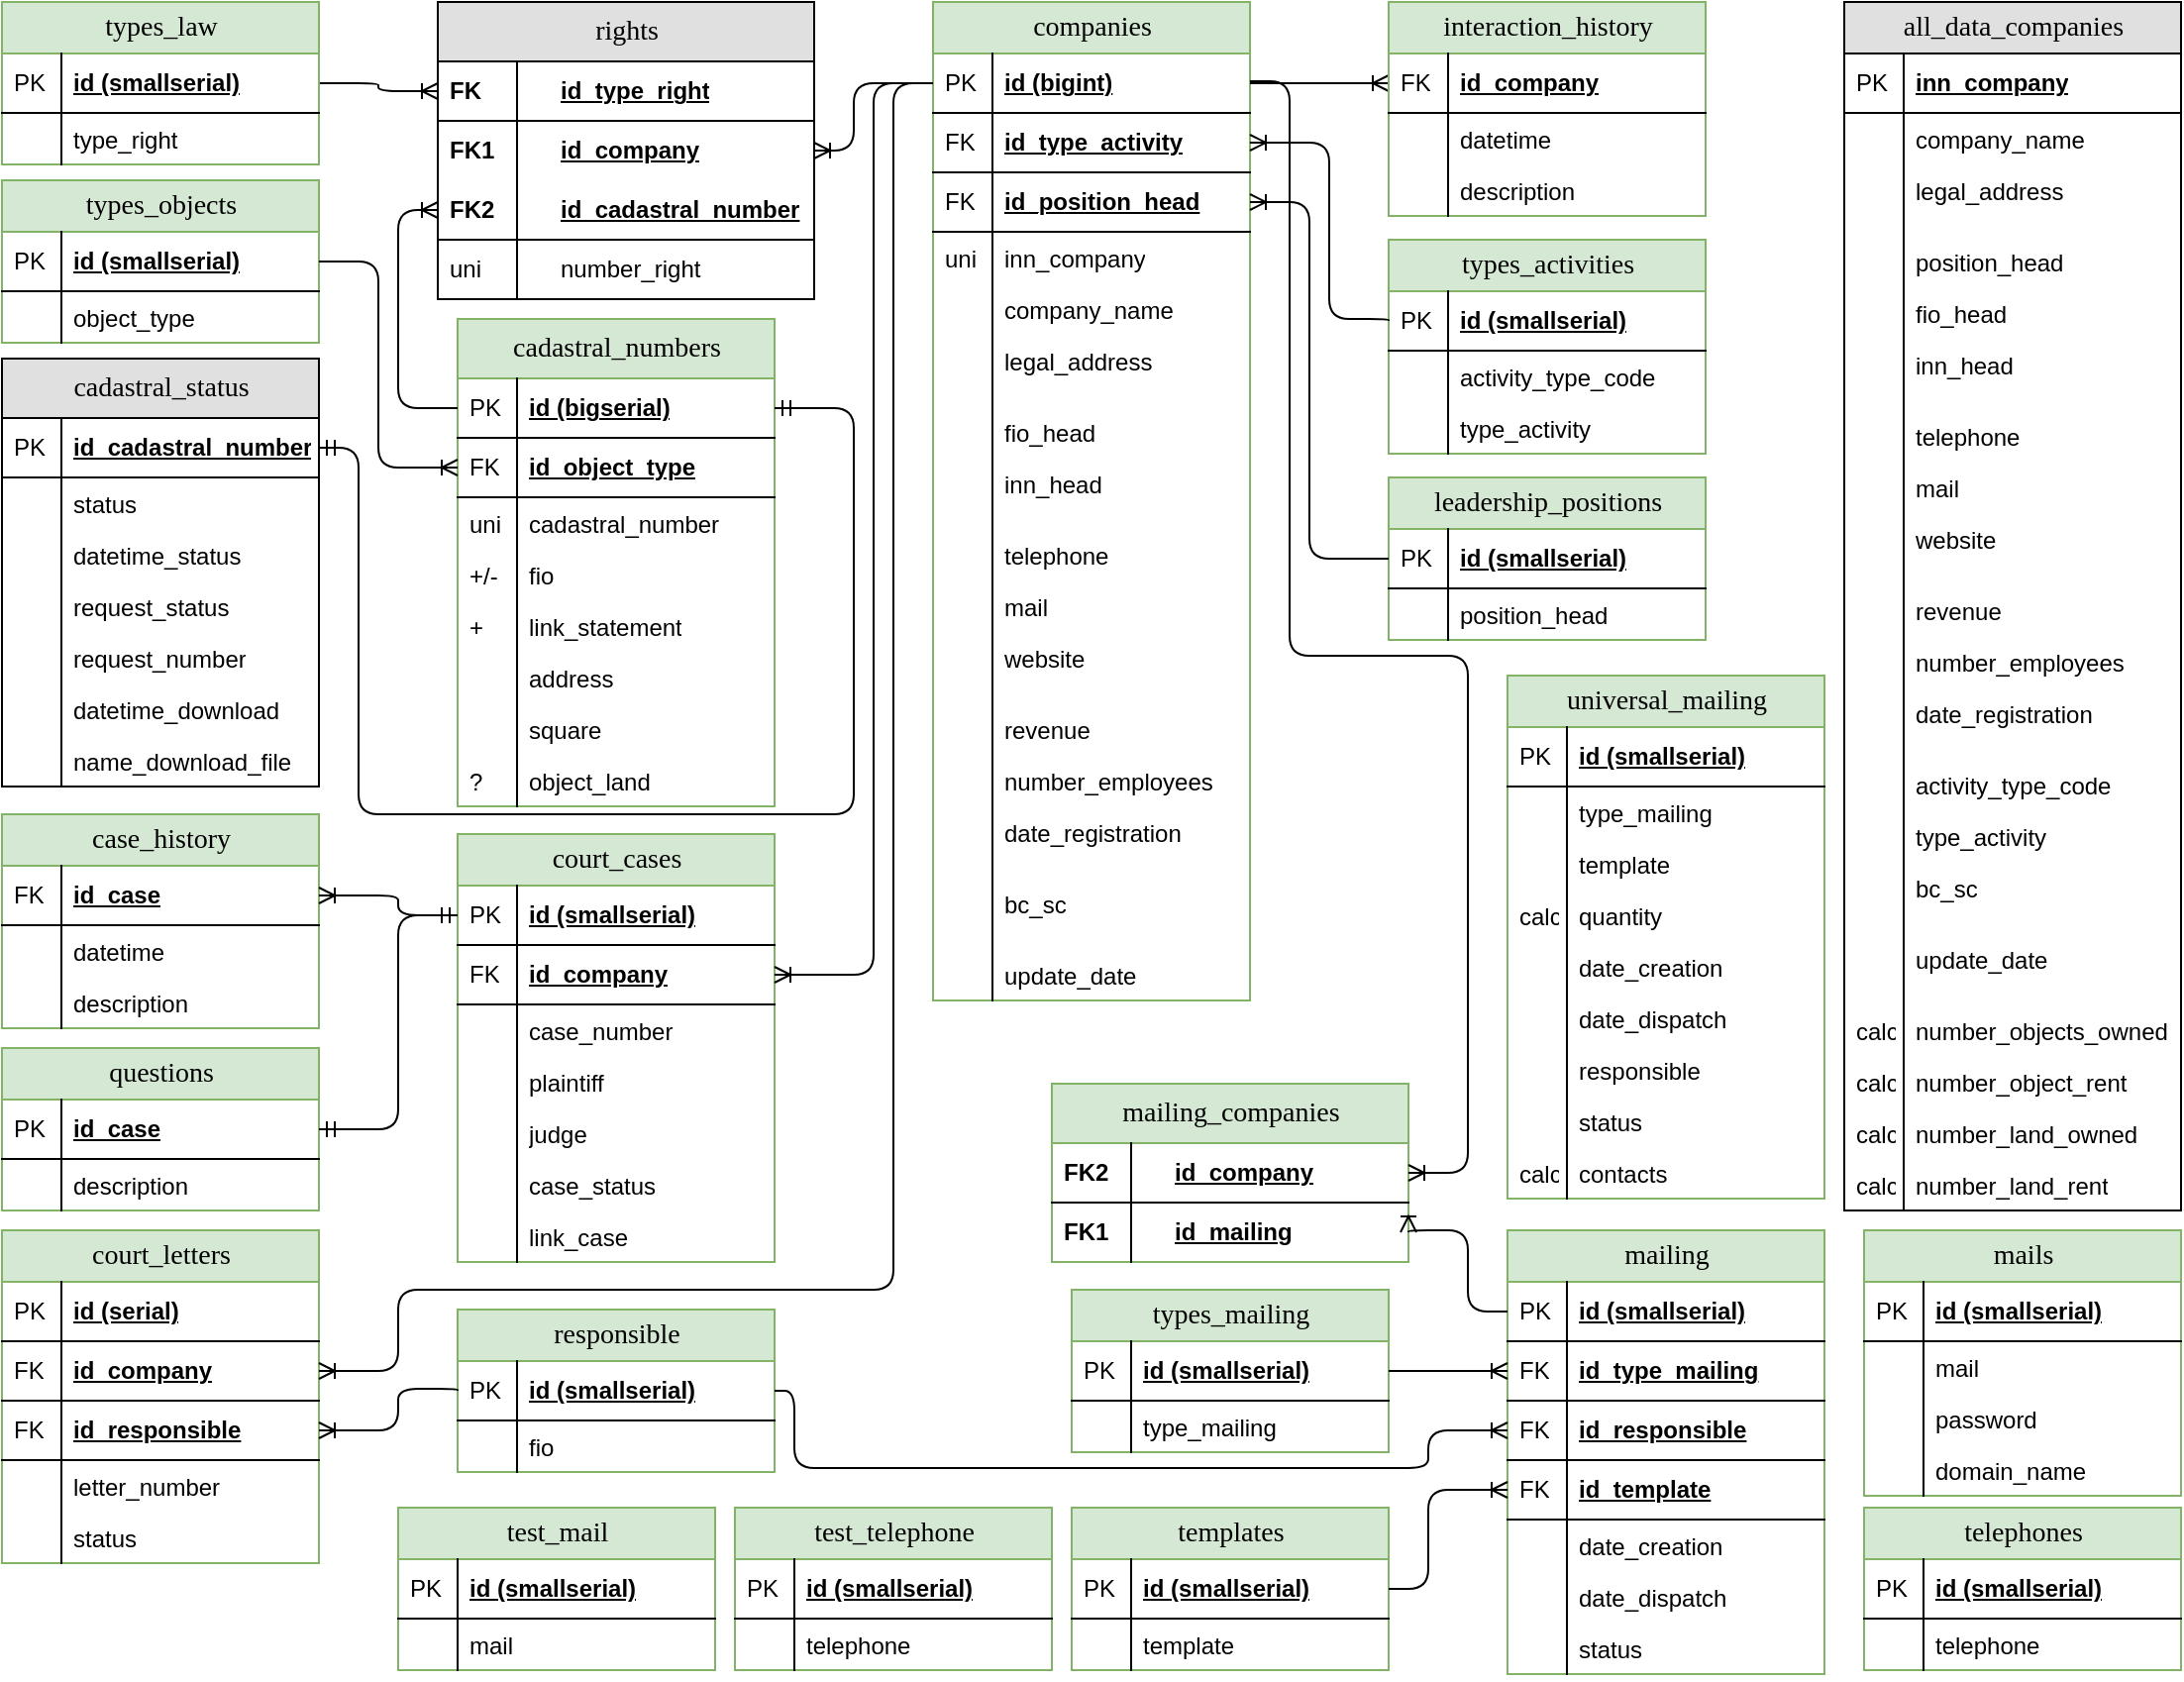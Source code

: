 <mxfile version="21.6.6" type="github">
  <diagram name="Page-1" id="e56a1550-8fbb-45ad-956c-1786394a9013">
    <mxGraphModel dx="1386" dy="767" grid="1" gridSize="10" guides="1" tooltips="1" connect="1" arrows="1" fold="1" page="1" pageScale="1" pageWidth="1100" pageHeight="850" background="none" math="0" shadow="0">
      <root>
        <mxCell id="0" />
        <mxCell id="1" parent="0" />
        <mxCell id="2e49270ec7c68f3f-1" value="rights" style="swimlane;html=1;fontStyle=0;childLayout=stackLayout;horizontal=1;startSize=30;fillColor=#e0e0e0;horizontalStack=0;resizeParent=1;resizeLast=0;collapsible=1;marginBottom=0;swimlaneFillColor=#ffffff;align=center;rounded=0;shadow=0;comic=0;labelBackgroundColor=none;strokeWidth=1;fontFamily=Verdana;fontSize=14" parent="1" vertex="1">
          <mxGeometry x="220" width="190" height="150" as="geometry" />
        </mxCell>
        <mxCell id="1Sav0Y9sykL4fuQlf97E-5" value="id_type_right" style="shape=partialRectangle;top=0;left=0;right=0;bottom=1;html=1;align=left;verticalAlign=middle;fillColor=none;spacingLeft=60;spacingRight=4;whiteSpace=wrap;overflow=hidden;rotatable=0;points=[[0,0.5],[1,0.5]];portConstraint=eastwest;dropTarget=0;fontStyle=5;" vertex="1" parent="2e49270ec7c68f3f-1">
          <mxGeometry y="30" width="190" height="30" as="geometry" />
        </mxCell>
        <mxCell id="1Sav0Y9sykL4fuQlf97E-6" value="FK" style="shape=partialRectangle;fontStyle=1;top=0;left=0;bottom=0;html=1;fillColor=none;align=left;verticalAlign=middle;spacingLeft=4;spacingRight=4;whiteSpace=wrap;overflow=hidden;rotatable=0;points=[];portConstraint=eastwest;part=1;" vertex="1" connectable="0" parent="1Sav0Y9sykL4fuQlf97E-5">
          <mxGeometry width="40" height="30" as="geometry" />
        </mxCell>
        <mxCell id="2e49270ec7c68f3f-2" value="id_company" style="shape=partialRectangle;top=0;left=0;right=0;bottom=0;html=1;align=left;verticalAlign=middle;fillColor=none;spacingLeft=60;spacingRight=4;whiteSpace=wrap;overflow=hidden;rotatable=0;points=[[0,0.5],[1,0.5]];portConstraint=eastwest;dropTarget=0;fontStyle=5;" parent="2e49270ec7c68f3f-1" vertex="1">
          <mxGeometry y="60" width="190" height="30" as="geometry" />
        </mxCell>
        <mxCell id="2e49270ec7c68f3f-3" value="FK1" style="shape=partialRectangle;fontStyle=1;top=0;left=0;bottom=0;html=1;fillColor=none;align=left;verticalAlign=middle;spacingLeft=4;spacingRight=4;whiteSpace=wrap;overflow=hidden;rotatable=0;points=[];portConstraint=eastwest;part=1;" parent="2e49270ec7c68f3f-2" vertex="1" connectable="0">
          <mxGeometry width="40" height="30" as="geometry" />
        </mxCell>
        <mxCell id="2e49270ec7c68f3f-4" value="id_cadastral_number" style="shape=partialRectangle;top=0;left=0;right=0;bottom=1;html=1;align=left;verticalAlign=middle;fillColor=none;spacingLeft=60;spacingRight=4;whiteSpace=wrap;overflow=hidden;rotatable=0;points=[[0,0.5],[1,0.5]];portConstraint=eastwest;dropTarget=0;fontStyle=5;" parent="2e49270ec7c68f3f-1" vertex="1">
          <mxGeometry y="90" width="190" height="30" as="geometry" />
        </mxCell>
        <mxCell id="2e49270ec7c68f3f-5" value="FK2" style="shape=partialRectangle;fontStyle=1;top=0;left=0;bottom=0;html=1;fillColor=none;align=left;verticalAlign=middle;spacingLeft=4;spacingRight=4;whiteSpace=wrap;overflow=hidden;rotatable=0;points=[];portConstraint=eastwest;part=1;" parent="2e49270ec7c68f3f-4" vertex="1" connectable="0">
          <mxGeometry width="40" height="30" as="geometry" />
        </mxCell>
        <mxCell id="1Sav0Y9sykL4fuQlf97E-7" value="number_right" style="shape=partialRectangle;top=0;left=0;right=0;bottom=1;html=1;align=left;verticalAlign=middle;fillColor=none;spacingLeft=60;spacingRight=4;whiteSpace=wrap;overflow=hidden;rotatable=0;points=[[0,0.5],[1,0.5]];portConstraint=eastwest;dropTarget=0;fontStyle=0;" vertex="1" parent="2e49270ec7c68f3f-1">
          <mxGeometry y="120" width="190" height="30" as="geometry" />
        </mxCell>
        <mxCell id="1Sav0Y9sykL4fuQlf97E-8" value="uni" style="shape=partialRectangle;fontStyle=0;top=0;left=0;bottom=0;html=1;fillColor=none;align=left;verticalAlign=middle;spacingLeft=4;spacingRight=4;whiteSpace=wrap;overflow=hidden;rotatable=0;points=[];portConstraint=eastwest;part=1;" vertex="1" connectable="0" parent="1Sav0Y9sykL4fuQlf97E-7">
          <mxGeometry width="40" height="30" as="geometry" />
        </mxCell>
        <mxCell id="2e49270ec7c68f3f-8" value="сompanies" style="swimlane;html=1;fontStyle=0;childLayout=stackLayout;horizontal=1;startSize=26;fillColor=#d5e8d4;horizontalStack=0;resizeParent=1;resizeLast=0;collapsible=1;marginBottom=0;swimlaneFillColor=#ffffff;align=center;rounded=0;shadow=0;comic=0;labelBackgroundColor=none;strokeWidth=1;fontFamily=Verdana;fontSize=14;swimlaneLine=1;strokeColor=#82b366;" parent="1" vertex="1">
          <mxGeometry x="470" width="160" height="504" as="geometry" />
        </mxCell>
        <mxCell id="2e49270ec7c68f3f-9" value="id (bigint)" style="shape=partialRectangle;top=0;left=0;right=0;bottom=1;html=1;align=left;verticalAlign=middle;fillColor=none;spacingLeft=34;spacingRight=4;whiteSpace=wrap;overflow=hidden;rotatable=0;points=[[0,0.5],[1,0.5]];portConstraint=eastwest;dropTarget=0;fontStyle=5;" parent="2e49270ec7c68f3f-8" vertex="1">
          <mxGeometry y="26" width="160" height="30" as="geometry" />
        </mxCell>
        <mxCell id="2e49270ec7c68f3f-10" value="PK" style="shape=partialRectangle;top=0;left=0;bottom=0;html=1;fillColor=none;align=left;verticalAlign=middle;spacingLeft=4;spacingRight=4;whiteSpace=wrap;overflow=hidden;rotatable=0;points=[];portConstraint=eastwest;part=1;" parent="2e49270ec7c68f3f-9" vertex="1" connectable="0">
          <mxGeometry width="30" height="30" as="geometry" />
        </mxCell>
        <mxCell id="aWI3HFLlSqGjkT6pAMUg-93" value="id_type_activity" style="shape=partialRectangle;top=0;left=0;right=0;bottom=1;html=1;align=left;verticalAlign=middle;fillColor=none;spacingLeft=34;spacingRight=4;whiteSpace=wrap;overflow=hidden;rotatable=0;points=[[0,0.5],[1,0.5]];portConstraint=eastwest;dropTarget=0;fontStyle=5;" parent="2e49270ec7c68f3f-8" vertex="1">
          <mxGeometry y="56" width="160" height="30" as="geometry" />
        </mxCell>
        <mxCell id="aWI3HFLlSqGjkT6pAMUg-94" value="FK" style="shape=partialRectangle;top=0;left=0;bottom=0;html=1;fillColor=none;align=left;verticalAlign=middle;spacingLeft=4;spacingRight=4;whiteSpace=wrap;overflow=hidden;rotatable=0;points=[];portConstraint=eastwest;part=1;" parent="aWI3HFLlSqGjkT6pAMUg-93" vertex="1" connectable="0">
          <mxGeometry width="30" height="30" as="geometry" />
        </mxCell>
        <mxCell id="aWI3HFLlSqGjkT6pAMUg-97" value="id_position_head" style="shape=partialRectangle;top=0;left=0;right=0;bottom=1;html=1;align=left;verticalAlign=middle;fillColor=none;spacingLeft=34;spacingRight=4;whiteSpace=wrap;overflow=hidden;rotatable=0;points=[[0,0.5],[1,0.5]];portConstraint=eastwest;dropTarget=0;fontStyle=5;" parent="2e49270ec7c68f3f-8" vertex="1">
          <mxGeometry y="86" width="160" height="30" as="geometry" />
        </mxCell>
        <mxCell id="aWI3HFLlSqGjkT6pAMUg-98" value="FK" style="shape=partialRectangle;top=0;left=0;bottom=0;html=1;fillColor=none;align=left;verticalAlign=middle;spacingLeft=4;spacingRight=4;whiteSpace=wrap;overflow=hidden;rotatable=0;points=[];portConstraint=eastwest;part=1;" parent="aWI3HFLlSqGjkT6pAMUg-97" vertex="1" connectable="0">
          <mxGeometry width="30" height="30" as="geometry" />
        </mxCell>
        <mxCell id="aWI3HFLlSqGjkT6pAMUg-95" value="inn_company" style="shape=partialRectangle;top=0;left=0;right=0;bottom=0;html=1;align=left;verticalAlign=top;fillColor=none;spacingLeft=34;spacingRight=4;whiteSpace=wrap;overflow=hidden;rotatable=0;points=[[0,0.5],[1,0.5]];portConstraint=eastwest;dropTarget=0;fontStyle=0" parent="2e49270ec7c68f3f-8" vertex="1">
          <mxGeometry y="116" width="160" height="26" as="geometry" />
        </mxCell>
        <mxCell id="aWI3HFLlSqGjkT6pAMUg-96" value="uni" style="shape=partialRectangle;top=0;left=0;bottom=0;html=1;fillColor=none;align=left;verticalAlign=top;spacingLeft=4;spacingRight=4;whiteSpace=wrap;overflow=hidden;rotatable=0;points=[];portConstraint=eastwest;part=1;" parent="aWI3HFLlSqGjkT6pAMUg-95" vertex="1" connectable="0">
          <mxGeometry width="30" height="26" as="geometry" />
        </mxCell>
        <mxCell id="2e49270ec7c68f3f-11" value="company_name" style="shape=partialRectangle;top=0;left=0;right=0;bottom=0;html=1;align=left;verticalAlign=top;fillColor=none;spacingLeft=34;spacingRight=4;whiteSpace=wrap;overflow=hidden;rotatable=0;points=[[0,0.5],[1,0.5]];portConstraint=eastwest;dropTarget=0;" parent="2e49270ec7c68f3f-8" vertex="1">
          <mxGeometry y="142" width="160" height="26" as="geometry" />
        </mxCell>
        <mxCell id="2e49270ec7c68f3f-12" value="" style="shape=partialRectangle;top=0;left=0;bottom=0;html=1;fillColor=none;align=left;verticalAlign=top;spacingLeft=4;spacingRight=4;whiteSpace=wrap;overflow=hidden;rotatable=0;points=[];portConstraint=eastwest;part=1;" parent="2e49270ec7c68f3f-11" vertex="1" connectable="0">
          <mxGeometry width="30" height="26" as="geometry" />
        </mxCell>
        <mxCell id="2e49270ec7c68f3f-13" value="legal_address" style="shape=partialRectangle;top=0;left=0;right=0;bottom=0;html=1;align=left;verticalAlign=top;fillColor=none;spacingLeft=34;spacingRight=4;whiteSpace=wrap;overflow=hidden;rotatable=0;points=[[0,0.5],[1,0.5]];portConstraint=eastwest;dropTarget=0;" parent="2e49270ec7c68f3f-8" vertex="1">
          <mxGeometry y="168" width="160" height="26" as="geometry" />
        </mxCell>
        <mxCell id="2e49270ec7c68f3f-14" value="" style="shape=partialRectangle;top=0;left=0;bottom=0;html=1;fillColor=none;align=left;verticalAlign=top;spacingLeft=4;spacingRight=4;whiteSpace=wrap;overflow=hidden;rotatable=0;points=[];portConstraint=eastwest;part=1;" parent="2e49270ec7c68f3f-13" vertex="1" connectable="0">
          <mxGeometry width="30" height="26" as="geometry" />
        </mxCell>
        <mxCell id="2e49270ec7c68f3f-17" value="" style="shape=partialRectangle;top=0;left=0;right=0;bottom=0;html=1;align=left;verticalAlign=top;fillColor=none;spacingLeft=34;spacingRight=4;whiteSpace=wrap;overflow=hidden;rotatable=0;points=[[0,0.5],[1,0.5]];portConstraint=eastwest;dropTarget=0;" parent="2e49270ec7c68f3f-8" vertex="1">
          <mxGeometry y="194" width="160" height="10" as="geometry" />
        </mxCell>
        <mxCell id="2e49270ec7c68f3f-18" value="" style="shape=partialRectangle;top=0;left=0;bottom=0;html=1;fillColor=none;align=left;verticalAlign=top;spacingLeft=4;spacingRight=4;whiteSpace=wrap;overflow=hidden;rotatable=0;points=[];portConstraint=eastwest;part=1;" parent="2e49270ec7c68f3f-17" vertex="1" connectable="0">
          <mxGeometry width="30" height="10" as="geometry" />
        </mxCell>
        <mxCell id="aWI3HFLlSqGjkT6pAMUg-3" value="fio_head" style="shape=partialRectangle;top=0;left=0;right=0;bottom=0;html=1;align=left;verticalAlign=top;fillColor=none;spacingLeft=34;spacingRight=4;whiteSpace=wrap;overflow=hidden;rotatable=0;points=[[0,0.5],[1,0.5]];portConstraint=eastwest;dropTarget=0;" parent="2e49270ec7c68f3f-8" vertex="1">
          <mxGeometry y="204" width="160" height="26" as="geometry" />
        </mxCell>
        <mxCell id="aWI3HFLlSqGjkT6pAMUg-4" value="" style="shape=partialRectangle;top=0;left=0;bottom=0;html=1;fillColor=none;align=left;verticalAlign=top;spacingLeft=4;spacingRight=4;whiteSpace=wrap;overflow=hidden;rotatable=0;points=[];portConstraint=eastwest;part=1;" parent="aWI3HFLlSqGjkT6pAMUg-3" vertex="1" connectable="0">
          <mxGeometry width="30" height="26" as="geometry" />
        </mxCell>
        <mxCell id="aWI3HFLlSqGjkT6pAMUg-5" value="inn_head" style="shape=partialRectangle;top=0;left=0;right=0;bottom=0;html=1;align=left;verticalAlign=top;fillColor=none;spacingLeft=34;spacingRight=4;whiteSpace=wrap;overflow=hidden;rotatable=0;points=[[0,0.5],[1,0.5]];portConstraint=eastwest;dropTarget=0;" parent="2e49270ec7c68f3f-8" vertex="1">
          <mxGeometry y="230" width="160" height="26" as="geometry" />
        </mxCell>
        <mxCell id="aWI3HFLlSqGjkT6pAMUg-6" value="" style="shape=partialRectangle;top=0;left=0;bottom=0;html=1;fillColor=none;align=left;verticalAlign=top;spacingLeft=4;spacingRight=4;whiteSpace=wrap;overflow=hidden;rotatable=0;points=[];portConstraint=eastwest;part=1;" parent="aWI3HFLlSqGjkT6pAMUg-5" vertex="1" connectable="0">
          <mxGeometry width="30" height="26" as="geometry" />
        </mxCell>
        <mxCell id="aWI3HFLlSqGjkT6pAMUg-9" value="" style="shape=partialRectangle;top=0;left=0;right=0;bottom=0;html=1;align=left;verticalAlign=top;fillColor=none;spacingLeft=34;spacingRight=4;whiteSpace=wrap;overflow=hidden;rotatable=0;points=[[0,0.5],[1,0.5]];portConstraint=eastwest;dropTarget=0;" parent="2e49270ec7c68f3f-8" vertex="1">
          <mxGeometry y="256" width="160" height="10" as="geometry" />
        </mxCell>
        <mxCell id="aWI3HFLlSqGjkT6pAMUg-10" value="" style="shape=partialRectangle;top=0;left=0;bottom=0;html=1;fillColor=none;align=left;verticalAlign=top;spacingLeft=4;spacingRight=4;whiteSpace=wrap;overflow=hidden;rotatable=0;points=[];portConstraint=eastwest;part=1;" parent="aWI3HFLlSqGjkT6pAMUg-9" vertex="1" connectable="0">
          <mxGeometry width="30" height="10" as="geometry" />
        </mxCell>
        <mxCell id="aWI3HFLlSqGjkT6pAMUg-7" value="telephone" style="shape=partialRectangle;top=0;left=0;right=0;bottom=0;html=1;align=left;verticalAlign=top;fillColor=none;spacingLeft=34;spacingRight=4;whiteSpace=wrap;overflow=hidden;rotatable=0;points=[[0,0.5],[1,0.5]];portConstraint=eastwest;dropTarget=0;" parent="2e49270ec7c68f3f-8" vertex="1">
          <mxGeometry y="266" width="160" height="26" as="geometry" />
        </mxCell>
        <mxCell id="aWI3HFLlSqGjkT6pAMUg-8" value="" style="shape=partialRectangle;top=0;left=0;bottom=0;html=1;fillColor=none;align=left;verticalAlign=top;spacingLeft=4;spacingRight=4;whiteSpace=wrap;overflow=hidden;rotatable=0;points=[];portConstraint=eastwest;part=1;" parent="aWI3HFLlSqGjkT6pAMUg-7" vertex="1" connectable="0">
          <mxGeometry width="30" height="26" as="geometry" />
        </mxCell>
        <mxCell id="aWI3HFLlSqGjkT6pAMUg-11" value="&lt;span style=&quot;font-weight: normal;&quot;&gt;mail&lt;/span&gt;" style="shape=partialRectangle;top=0;left=0;right=0;bottom=0;html=1;align=left;verticalAlign=top;fillColor=none;spacingLeft=34;spacingRight=4;whiteSpace=wrap;overflow=hidden;rotatable=0;points=[[0,0.5],[1,0.5]];portConstraint=eastwest;dropTarget=0;fontStyle=1" parent="2e49270ec7c68f3f-8" vertex="1">
          <mxGeometry y="292" width="160" height="26" as="geometry" />
        </mxCell>
        <mxCell id="aWI3HFLlSqGjkT6pAMUg-12" value="" style="shape=partialRectangle;top=0;left=0;bottom=0;html=1;fillColor=none;align=left;verticalAlign=top;spacingLeft=4;spacingRight=4;whiteSpace=wrap;overflow=hidden;rotatable=0;points=[];portConstraint=eastwest;part=1;" parent="aWI3HFLlSqGjkT6pAMUg-11" vertex="1" connectable="0">
          <mxGeometry width="30" height="26" as="geometry" />
        </mxCell>
        <mxCell id="aWI3HFLlSqGjkT6pAMUg-13" value="&lt;span style=&quot;&quot;&gt;website&lt;/span&gt;" style="shape=partialRectangle;top=0;left=0;right=0;bottom=0;html=1;align=left;verticalAlign=top;fillColor=none;spacingLeft=34;spacingRight=4;whiteSpace=wrap;overflow=hidden;rotatable=0;points=[[0,0.5],[1,0.5]];portConstraint=eastwest;dropTarget=0;fontStyle=0" parent="2e49270ec7c68f3f-8" vertex="1">
          <mxGeometry y="318" width="160" height="26" as="geometry" />
        </mxCell>
        <mxCell id="aWI3HFLlSqGjkT6pAMUg-14" value="" style="shape=partialRectangle;top=0;left=0;bottom=0;html=1;fillColor=none;align=left;verticalAlign=top;spacingLeft=4;spacingRight=4;whiteSpace=wrap;overflow=hidden;rotatable=0;points=[];portConstraint=eastwest;part=1;" parent="aWI3HFLlSqGjkT6pAMUg-13" vertex="1" connectable="0">
          <mxGeometry width="30" height="26" as="geometry" />
        </mxCell>
        <mxCell id="aWI3HFLlSqGjkT6pAMUg-17" value="" style="shape=partialRectangle;top=0;left=0;right=0;bottom=0;html=1;align=left;verticalAlign=top;fillColor=none;spacingLeft=34;spacingRight=4;whiteSpace=wrap;overflow=hidden;rotatable=0;points=[[0,0.5],[1,0.5]];portConstraint=eastwest;dropTarget=0;" parent="2e49270ec7c68f3f-8" vertex="1">
          <mxGeometry y="344" width="160" height="10" as="geometry" />
        </mxCell>
        <mxCell id="aWI3HFLlSqGjkT6pAMUg-18" value="" style="shape=partialRectangle;top=0;left=0;bottom=0;html=1;fillColor=none;align=left;verticalAlign=top;spacingLeft=4;spacingRight=4;whiteSpace=wrap;overflow=hidden;rotatable=0;points=[];portConstraint=eastwest;part=1;" parent="aWI3HFLlSqGjkT6pAMUg-17" vertex="1" connectable="0">
          <mxGeometry width="30" height="10" as="geometry" />
        </mxCell>
        <mxCell id="aWI3HFLlSqGjkT6pAMUg-25" value="revenue" style="shape=partialRectangle;top=0;left=0;right=0;bottom=0;html=1;align=left;verticalAlign=top;fillColor=none;spacingLeft=34;spacingRight=4;whiteSpace=wrap;overflow=hidden;rotatable=0;points=[[0,0.5],[1,0.5]];portConstraint=eastwest;dropTarget=0;fontStyle=0" parent="2e49270ec7c68f3f-8" vertex="1">
          <mxGeometry y="354" width="160" height="26" as="geometry" />
        </mxCell>
        <mxCell id="aWI3HFLlSqGjkT6pAMUg-26" value="" style="shape=partialRectangle;top=0;left=0;bottom=0;html=1;fillColor=none;align=left;verticalAlign=top;spacingLeft=4;spacingRight=4;whiteSpace=wrap;overflow=hidden;rotatable=0;points=[];portConstraint=eastwest;part=1;" parent="aWI3HFLlSqGjkT6pAMUg-25" vertex="1" connectable="0">
          <mxGeometry width="30" height="26" as="geometry" />
        </mxCell>
        <mxCell id="aWI3HFLlSqGjkT6pAMUg-27" value="number_employees" style="shape=partialRectangle;top=0;left=0;right=0;bottom=0;html=1;align=left;verticalAlign=top;fillColor=none;spacingLeft=34;spacingRight=4;whiteSpace=wrap;overflow=hidden;rotatable=0;points=[[0,0.5],[1,0.5]];portConstraint=eastwest;dropTarget=0;fontStyle=0" parent="2e49270ec7c68f3f-8" vertex="1">
          <mxGeometry y="380" width="160" height="26" as="geometry" />
        </mxCell>
        <mxCell id="aWI3HFLlSqGjkT6pAMUg-28" value="" style="shape=partialRectangle;top=0;left=0;bottom=0;html=1;fillColor=none;align=left;verticalAlign=top;spacingLeft=4;spacingRight=4;whiteSpace=wrap;overflow=hidden;rotatable=0;points=[];portConstraint=eastwest;part=1;" parent="aWI3HFLlSqGjkT6pAMUg-27" vertex="1" connectable="0">
          <mxGeometry width="30" height="26" as="geometry" />
        </mxCell>
        <mxCell id="aWI3HFLlSqGjkT6pAMUg-29" value="date_registration" style="shape=partialRectangle;top=0;left=0;right=0;bottom=0;html=1;align=left;verticalAlign=top;fillColor=none;spacingLeft=34;spacingRight=4;whiteSpace=wrap;overflow=hidden;rotatable=0;points=[[0,0.5],[1,0.5]];portConstraint=eastwest;dropTarget=0;fontStyle=0" parent="2e49270ec7c68f3f-8" vertex="1">
          <mxGeometry y="406" width="160" height="26" as="geometry" />
        </mxCell>
        <mxCell id="aWI3HFLlSqGjkT6pAMUg-30" value="" style="shape=partialRectangle;top=0;left=0;bottom=0;html=1;fillColor=none;align=left;verticalAlign=top;spacingLeft=4;spacingRight=4;whiteSpace=wrap;overflow=hidden;rotatable=0;points=[];portConstraint=eastwest;part=1;" parent="aWI3HFLlSqGjkT6pAMUg-29" vertex="1" connectable="0">
          <mxGeometry width="30" height="26" as="geometry" />
        </mxCell>
        <mxCell id="aWI3HFLlSqGjkT6pAMUg-84" value="" style="shape=partialRectangle;top=0;left=0;right=0;bottom=0;html=1;align=left;verticalAlign=top;fillColor=none;spacingLeft=34;spacingRight=4;whiteSpace=wrap;overflow=hidden;rotatable=0;points=[[0,0.5],[1,0.5]];portConstraint=eastwest;dropTarget=0;" parent="2e49270ec7c68f3f-8" vertex="1">
          <mxGeometry y="432" width="160" height="10" as="geometry" />
        </mxCell>
        <mxCell id="aWI3HFLlSqGjkT6pAMUg-85" value="" style="shape=partialRectangle;top=0;left=0;bottom=0;html=1;fillColor=none;align=left;verticalAlign=top;spacingLeft=4;spacingRight=4;whiteSpace=wrap;overflow=hidden;rotatable=0;points=[];portConstraint=eastwest;part=1;" parent="aWI3HFLlSqGjkT6pAMUg-84" vertex="1" connectable="0">
          <mxGeometry width="30" height="10" as="geometry" />
        </mxCell>
        <mxCell id="aWI3HFLlSqGjkT6pAMUg-15" value="bc_sc" style="shape=partialRectangle;top=0;left=0;right=0;bottom=0;html=1;align=left;verticalAlign=top;fillColor=none;spacingLeft=34;spacingRight=4;whiteSpace=wrap;overflow=hidden;rotatable=0;points=[[0,0.5],[1,0.5]];portConstraint=eastwest;dropTarget=0;fontStyle=0" parent="2e49270ec7c68f3f-8" vertex="1">
          <mxGeometry y="442" width="160" height="26" as="geometry" />
        </mxCell>
        <mxCell id="aWI3HFLlSqGjkT6pAMUg-16" value="" style="shape=partialRectangle;top=0;left=0;bottom=0;html=1;fillColor=none;align=left;verticalAlign=top;spacingLeft=4;spacingRight=4;whiteSpace=wrap;overflow=hidden;rotatable=0;points=[];portConstraint=eastwest;part=1;" parent="aWI3HFLlSqGjkT6pAMUg-15" vertex="1" connectable="0">
          <mxGeometry width="30" height="26" as="geometry" />
        </mxCell>
        <mxCell id="aWI3HFLlSqGjkT6pAMUg-86" value="" style="shape=partialRectangle;top=0;left=0;right=0;bottom=0;html=1;align=left;verticalAlign=top;fillColor=none;spacingLeft=34;spacingRight=4;whiteSpace=wrap;overflow=hidden;rotatable=0;points=[[0,0.5],[1,0.5]];portConstraint=eastwest;dropTarget=0;" parent="2e49270ec7c68f3f-8" vertex="1">
          <mxGeometry y="468" width="160" height="10" as="geometry" />
        </mxCell>
        <mxCell id="aWI3HFLlSqGjkT6pAMUg-87" value="" style="shape=partialRectangle;top=0;left=0;bottom=0;html=1;fillColor=none;align=left;verticalAlign=top;spacingLeft=4;spacingRight=4;whiteSpace=wrap;overflow=hidden;rotatable=0;points=[];portConstraint=eastwest;part=1;" parent="aWI3HFLlSqGjkT6pAMUg-86" vertex="1" connectable="0">
          <mxGeometry width="30" height="10" as="geometry" />
        </mxCell>
        <mxCell id="aWI3HFLlSqGjkT6pAMUg-19" value="update_date" style="shape=partialRectangle;top=0;left=0;right=0;bottom=0;html=1;align=left;verticalAlign=top;fillColor=none;spacingLeft=34;spacingRight=4;whiteSpace=wrap;overflow=hidden;rotatable=0;points=[[0,0.5],[1,0.5]];portConstraint=eastwest;dropTarget=0;fontStyle=0" parent="2e49270ec7c68f3f-8" vertex="1">
          <mxGeometry y="478" width="160" height="26" as="geometry" />
        </mxCell>
        <mxCell id="aWI3HFLlSqGjkT6pAMUg-20" value="" style="shape=partialRectangle;top=0;left=0;bottom=0;html=1;fillColor=none;align=left;verticalAlign=top;spacingLeft=4;spacingRight=4;whiteSpace=wrap;overflow=hidden;rotatable=0;points=[];portConstraint=eastwest;part=1;" parent="aWI3HFLlSqGjkT6pAMUg-19" vertex="1" connectable="0">
          <mxGeometry width="30" height="26" as="geometry" />
        </mxCell>
        <mxCell id="2e49270ec7c68f3f-19" value="types_activities" style="swimlane;html=1;fontStyle=0;childLayout=stackLayout;horizontal=1;startSize=26;fillColor=#d5e8d4;horizontalStack=0;resizeParent=1;resizeLast=0;collapsible=1;marginBottom=0;swimlaneFillColor=#ffffff;align=center;rounded=0;shadow=0;comic=0;labelBackgroundColor=none;strokeWidth=1;fontFamily=Verdana;fontSize=14;strokeColor=#82b366;" parent="1" vertex="1">
          <mxGeometry x="700" y="120" width="160" height="108" as="geometry" />
        </mxCell>
        <mxCell id="2e49270ec7c68f3f-20" value="id (smallserial)" style="shape=partialRectangle;top=0;left=0;right=0;bottom=1;html=1;align=left;verticalAlign=middle;fillColor=none;spacingLeft=34;spacingRight=4;whiteSpace=wrap;overflow=hidden;rotatable=0;points=[[0,0.5],[1,0.5]];portConstraint=eastwest;dropTarget=0;fontStyle=5;" parent="2e49270ec7c68f3f-19" vertex="1">
          <mxGeometry y="26" width="160" height="30" as="geometry" />
        </mxCell>
        <mxCell id="2e49270ec7c68f3f-21" value="PK" style="shape=partialRectangle;top=0;left=0;bottom=0;html=1;fillColor=none;align=left;verticalAlign=middle;spacingLeft=4;spacingRight=4;whiteSpace=wrap;overflow=hidden;rotatable=0;points=[];portConstraint=eastwest;part=1;" parent="2e49270ec7c68f3f-20" vertex="1" connectable="0">
          <mxGeometry width="30" height="30" as="geometry" />
        </mxCell>
        <mxCell id="2e49270ec7c68f3f-22" value="activity_type_code" style="shape=partialRectangle;top=0;left=0;right=0;bottom=0;html=1;align=left;verticalAlign=top;fillColor=none;spacingLeft=34;spacingRight=4;whiteSpace=wrap;overflow=hidden;rotatable=0;points=[[0,0.5],[1,0.5]];portConstraint=eastwest;dropTarget=0;" parent="2e49270ec7c68f3f-19" vertex="1">
          <mxGeometry y="56" width="160" height="26" as="geometry" />
        </mxCell>
        <mxCell id="2e49270ec7c68f3f-23" value="" style="shape=partialRectangle;top=0;left=0;bottom=0;html=1;fillColor=none;align=left;verticalAlign=top;spacingLeft=4;spacingRight=4;whiteSpace=wrap;overflow=hidden;rotatable=0;points=[];portConstraint=eastwest;part=1;" parent="2e49270ec7c68f3f-22" vertex="1" connectable="0">
          <mxGeometry width="30" height="26" as="geometry" />
        </mxCell>
        <mxCell id="aWI3HFLlSqGjkT6pAMUg-91" value="type_activity" style="shape=partialRectangle;top=0;left=0;right=0;bottom=0;html=1;align=left;verticalAlign=top;fillColor=none;spacingLeft=34;spacingRight=4;whiteSpace=wrap;overflow=hidden;rotatable=0;points=[[0,0.5],[1,0.5]];portConstraint=eastwest;dropTarget=0;" parent="2e49270ec7c68f3f-19" vertex="1">
          <mxGeometry y="82" width="160" height="26" as="geometry" />
        </mxCell>
        <mxCell id="aWI3HFLlSqGjkT6pAMUg-92" value="" style="shape=partialRectangle;top=0;left=0;bottom=0;html=1;fillColor=none;align=left;verticalAlign=top;spacingLeft=4;spacingRight=4;whiteSpace=wrap;overflow=hidden;rotatable=0;points=[];portConstraint=eastwest;part=1;" parent="aWI3HFLlSqGjkT6pAMUg-91" vertex="1" connectable="0">
          <mxGeometry width="30" height="26" as="geometry" />
        </mxCell>
        <mxCell id="2e49270ec7c68f3f-30" value="leadership_positions" style="swimlane;html=1;fontStyle=0;childLayout=stackLayout;horizontal=1;startSize=26;fillColor=#d5e8d4;horizontalStack=0;resizeParent=1;resizeLast=0;collapsible=1;marginBottom=0;swimlaneFillColor=#ffffff;align=center;rounded=0;shadow=0;comic=0;labelBackgroundColor=none;strokeWidth=1;fontFamily=Verdana;fontSize=14;strokeColor=#82b366;" parent="1" vertex="1">
          <mxGeometry x="700" y="240" width="160" height="82" as="geometry" />
        </mxCell>
        <mxCell id="2e49270ec7c68f3f-31" value="id (smallserial)" style="shape=partialRectangle;top=0;left=0;right=0;bottom=1;html=1;align=left;verticalAlign=middle;fillColor=none;spacingLeft=34;spacingRight=4;whiteSpace=wrap;overflow=hidden;rotatable=0;points=[[0,0.5],[1,0.5]];portConstraint=eastwest;dropTarget=0;fontStyle=5;" parent="2e49270ec7c68f3f-30" vertex="1">
          <mxGeometry y="26" width="160" height="30" as="geometry" />
        </mxCell>
        <mxCell id="2e49270ec7c68f3f-32" value="PK" style="shape=partialRectangle;top=0;left=0;bottom=0;html=1;fillColor=none;align=left;verticalAlign=middle;spacingLeft=4;spacingRight=4;whiteSpace=wrap;overflow=hidden;rotatable=0;points=[];portConstraint=eastwest;part=1;" parent="2e49270ec7c68f3f-31" vertex="1" connectable="0">
          <mxGeometry width="30" height="30" as="geometry" />
        </mxCell>
        <mxCell id="2e49270ec7c68f3f-33" value="position_head" style="shape=partialRectangle;top=0;left=0;right=0;bottom=0;html=1;align=left;verticalAlign=top;fillColor=none;spacingLeft=34;spacingRight=4;whiteSpace=wrap;overflow=hidden;rotatable=0;points=[[0,0.5],[1,0.5]];portConstraint=eastwest;dropTarget=0;" parent="2e49270ec7c68f3f-30" vertex="1">
          <mxGeometry y="56" width="160" height="26" as="geometry" />
        </mxCell>
        <mxCell id="2e49270ec7c68f3f-34" value="" style="shape=partialRectangle;top=0;left=0;bottom=0;html=1;fillColor=none;align=left;verticalAlign=top;spacingLeft=4;spacingRight=4;whiteSpace=wrap;overflow=hidden;rotatable=0;points=[];portConstraint=eastwest;part=1;" parent="2e49270ec7c68f3f-33" vertex="1" connectable="0">
          <mxGeometry width="30" height="26" as="geometry" />
        </mxCell>
        <mxCell id="2e49270ec7c68f3f-55" value="" style="edgeStyle=orthogonalEdgeStyle;html=1;endArrow=ERoneToMany;startArrow=none;labelBackgroundColor=none;fontFamily=Verdana;fontSize=14;exitX=0;exitY=0.5;endFill=0;startFill=0;entryX=1;entryY=0.5;entryDx=0;entryDy=0;" parent="1" source="2e49270ec7c68f3f-20" target="aWI3HFLlSqGjkT6pAMUg-93" edge="1">
          <mxGeometry width="100" height="100" relative="1" as="geometry">
            <mxPoint x="100" y="430" as="sourcePoint" />
            <mxPoint x="630" y="425" as="targetPoint" />
            <Array as="points">
              <mxPoint x="700" y="160" />
              <mxPoint x="670" y="160" />
              <mxPoint x="670" y="71" />
            </Array>
          </mxGeometry>
        </mxCell>
        <mxCell id="2e49270ec7c68f3f-56" value="" style="edgeStyle=orthogonalEdgeStyle;html=1;endArrow=none;endFill=0;startArrow=ERoneToMany;labelBackgroundColor=none;fontFamily=Verdana;fontSize=14;exitX=0;exitY=0.5;entryX=1;entryY=0.5;entryDx=0;entryDy=0;exitDx=0;exitDy=0;startFill=0;" parent="1" source="aWI3HFLlSqGjkT6pAMUg-100" target="2e49270ec7c68f3f-9" edge="1">
          <mxGeometry width="100" height="100" relative="1" as="geometry">
            <mxPoint x="120" y="650" as="sourcePoint" />
            <mxPoint x="90" y="350" as="targetPoint" />
            <Array as="points">
              <mxPoint x="670" y="41" />
              <mxPoint x="670" y="41" />
            </Array>
          </mxGeometry>
        </mxCell>
        <mxCell id="2e49270ec7c68f3f-57" value="" style="edgeStyle=orthogonalEdgeStyle;html=1;endArrow=none;startArrow=ERoneToMany;labelBackgroundColor=none;fontFamily=Verdana;fontSize=14;exitX=1;exitY=0.5;exitDx=0;exitDy=0;entryX=0;entryY=0.5;entryDx=0;entryDy=0;endFill=0;startFill=0;" parent="1" source="2e49270ec7c68f3f-2" target="2e49270ec7c68f3f-9" edge="1">
          <mxGeometry width="100" height="100" relative="1" as="geometry">
            <mxPoint x="560" y="220" as="sourcePoint" />
            <mxPoint x="520" y="310" as="targetPoint" />
            <Array as="points">
              <mxPoint x="430" y="75" />
              <mxPoint x="430" y="41" />
            </Array>
          </mxGeometry>
        </mxCell>
        <mxCell id="2e49270ec7c68f3f-58" value="" style="edgeStyle=orthogonalEdgeStyle;html=1;endArrow=ERoneToMany;startArrow=none;labelBackgroundColor=none;fontFamily=Verdana;fontSize=14;exitX=0;exitY=0.5;entryX=1;entryY=0.5;entryDx=0;entryDy=0;startFill=0;endFill=0;" parent="1" source="2e49270ec7c68f3f-31" target="aWI3HFLlSqGjkT6pAMUg-97" edge="1">
          <mxGeometry width="100" height="100" relative="1" as="geometry">
            <mxPoint x="470" y="420" as="sourcePoint" />
            <mxPoint x="360" y="330" as="targetPoint" />
            <Array as="points">
              <mxPoint x="660" y="281" />
              <mxPoint x="660" y="101" />
            </Array>
          </mxGeometry>
        </mxCell>
        <mxCell id="2e49270ec7c68f3f-80" value="cadastral_numbers" style="swimlane;html=1;fontStyle=0;childLayout=stackLayout;horizontal=1;startSize=30;fillColor=#d5e8d4;horizontalStack=0;resizeParent=1;resizeLast=0;collapsible=1;marginBottom=0;swimlaneFillColor=#ffffff;align=center;rounded=0;shadow=0;comic=0;labelBackgroundColor=none;strokeWidth=1;fontFamily=Verdana;fontSize=14;strokeColor=#82b366;" parent="1" vertex="1">
          <mxGeometry x="230" y="160" width="160" height="246" as="geometry" />
        </mxCell>
        <mxCell id="2e49270ec7c68f3f-81" value="id (bigserial)" style="shape=partialRectangle;top=0;left=0;right=0;bottom=1;html=1;align=left;verticalAlign=middle;fillColor=none;spacingLeft=34;spacingRight=4;whiteSpace=wrap;overflow=hidden;rotatable=0;points=[[0,0.5],[1,0.5]];portConstraint=eastwest;dropTarget=0;fontStyle=5;" parent="2e49270ec7c68f3f-80" vertex="1">
          <mxGeometry y="30" width="160" height="30" as="geometry" />
        </mxCell>
        <mxCell id="2e49270ec7c68f3f-82" value="PK" style="shape=partialRectangle;top=0;left=0;bottom=0;html=1;fillColor=none;align=left;verticalAlign=middle;spacingLeft=4;spacingRight=4;whiteSpace=wrap;overflow=hidden;rotatable=0;points=[];portConstraint=eastwest;part=1;" parent="2e49270ec7c68f3f-81" vertex="1" connectable="0">
          <mxGeometry width="30" height="30" as="geometry" />
        </mxCell>
        <mxCell id="aWI3HFLlSqGjkT6pAMUg-115" value="id_object_type" style="shape=partialRectangle;top=0;left=0;right=0;bottom=1;html=1;align=left;verticalAlign=middle;fillColor=none;spacingLeft=34;spacingRight=4;whiteSpace=wrap;overflow=hidden;rotatable=0;points=[[0,0.5],[1,0.5]];portConstraint=eastwest;dropTarget=0;fontStyle=5;" parent="2e49270ec7c68f3f-80" vertex="1">
          <mxGeometry y="60" width="160" height="30" as="geometry" />
        </mxCell>
        <mxCell id="aWI3HFLlSqGjkT6pAMUg-116" value="FK" style="shape=partialRectangle;top=0;left=0;bottom=0;html=1;fillColor=none;align=left;verticalAlign=middle;spacingLeft=4;spacingRight=4;whiteSpace=wrap;overflow=hidden;rotatable=0;points=[];portConstraint=eastwest;part=1;" parent="aWI3HFLlSqGjkT6pAMUg-115" vertex="1" connectable="0">
          <mxGeometry width="30" height="30" as="geometry" />
        </mxCell>
        <mxCell id="aWI3HFLlSqGjkT6pAMUg-106" value="cadastral_number" style="shape=partialRectangle;top=0;left=0;right=0;bottom=0;html=1;align=left;verticalAlign=top;fillColor=none;spacingLeft=34;spacingRight=4;whiteSpace=wrap;overflow=hidden;rotatable=0;points=[[0,0.5],[1,0.5]];portConstraint=eastwest;dropTarget=0;" parent="2e49270ec7c68f3f-80" vertex="1">
          <mxGeometry y="90" width="160" height="26" as="geometry" />
        </mxCell>
        <mxCell id="aWI3HFLlSqGjkT6pAMUg-107" value="uni" style="shape=partialRectangle;top=0;left=0;bottom=0;html=1;fillColor=none;align=left;verticalAlign=top;spacingLeft=4;spacingRight=4;whiteSpace=wrap;overflow=hidden;rotatable=0;points=[];portConstraint=eastwest;part=1;" parent="aWI3HFLlSqGjkT6pAMUg-106" vertex="1" connectable="0">
          <mxGeometry width="30" height="26" as="geometry" />
        </mxCell>
        <mxCell id="aWI3HFLlSqGjkT6pAMUg-128" value="fio" style="shape=partialRectangle;top=0;left=0;right=0;bottom=0;html=1;align=left;verticalAlign=top;fillColor=none;spacingLeft=34;spacingRight=4;whiteSpace=wrap;overflow=hidden;rotatable=0;points=[[0,0.5],[1,0.5]];portConstraint=eastwest;dropTarget=0;" parent="2e49270ec7c68f3f-80" vertex="1">
          <mxGeometry y="116" width="160" height="26" as="geometry" />
        </mxCell>
        <mxCell id="aWI3HFLlSqGjkT6pAMUg-129" value="+/-" style="shape=partialRectangle;top=0;left=0;bottom=0;html=1;fillColor=none;align=left;verticalAlign=top;spacingLeft=4;spacingRight=4;whiteSpace=wrap;overflow=hidden;rotatable=0;points=[];portConstraint=eastwest;part=1;" parent="aWI3HFLlSqGjkT6pAMUg-128" vertex="1" connectable="0">
          <mxGeometry width="30" height="26" as="geometry" />
        </mxCell>
        <mxCell id="gbT5a7UvsYjAfJfrOWeu-11" value="link_statement" style="shape=partialRectangle;top=0;left=0;right=0;bottom=0;html=1;align=left;verticalAlign=top;fillColor=none;spacingLeft=34;spacingRight=4;whiteSpace=wrap;overflow=hidden;rotatable=0;points=[[0,0.5],[1,0.5]];portConstraint=eastwest;dropTarget=0;" parent="2e49270ec7c68f3f-80" vertex="1">
          <mxGeometry y="142" width="160" height="26" as="geometry" />
        </mxCell>
        <mxCell id="gbT5a7UvsYjAfJfrOWeu-12" value="+" style="shape=partialRectangle;top=0;left=0;bottom=0;html=1;fillColor=none;align=left;verticalAlign=top;spacingLeft=4;spacingRight=4;whiteSpace=wrap;overflow=hidden;rotatable=0;points=[];portConstraint=eastwest;part=1;" parent="gbT5a7UvsYjAfJfrOWeu-11" vertex="1" connectable="0">
          <mxGeometry width="30" height="26" as="geometry" />
        </mxCell>
        <mxCell id="gbT5a7UvsYjAfJfrOWeu-9" value="address" style="shape=partialRectangle;top=0;left=0;right=0;bottom=0;html=1;align=left;verticalAlign=top;fillColor=none;spacingLeft=34;spacingRight=4;whiteSpace=wrap;overflow=hidden;rotatable=0;points=[[0,0.5],[1,0.5]];portConstraint=eastwest;dropTarget=0;" parent="2e49270ec7c68f3f-80" vertex="1">
          <mxGeometry y="168" width="160" height="26" as="geometry" />
        </mxCell>
        <mxCell id="gbT5a7UvsYjAfJfrOWeu-10" value="" style="shape=partialRectangle;top=0;left=0;bottom=0;html=1;fillColor=none;align=left;verticalAlign=top;spacingLeft=4;spacingRight=4;whiteSpace=wrap;overflow=hidden;rotatable=0;points=[];portConstraint=eastwest;part=1;" parent="gbT5a7UvsYjAfJfrOWeu-9" vertex="1" connectable="0">
          <mxGeometry width="30" height="26" as="geometry" />
        </mxCell>
        <mxCell id="aWI3HFLlSqGjkT6pAMUg-163" value="square" style="shape=partialRectangle;top=0;left=0;right=0;bottom=0;html=1;align=left;verticalAlign=top;fillColor=none;spacingLeft=34;spacingRight=4;whiteSpace=wrap;overflow=hidden;rotatable=0;points=[[0,0.5],[1,0.5]];portConstraint=eastwest;dropTarget=0;" parent="2e49270ec7c68f3f-80" vertex="1">
          <mxGeometry y="194" width="160" height="26" as="geometry" />
        </mxCell>
        <mxCell id="aWI3HFLlSqGjkT6pAMUg-164" value="" style="shape=partialRectangle;top=0;left=0;bottom=0;html=1;fillColor=none;align=left;verticalAlign=top;spacingLeft=4;spacingRight=4;whiteSpace=wrap;overflow=hidden;rotatable=0;points=[];portConstraint=eastwest;part=1;" parent="aWI3HFLlSqGjkT6pAMUg-163" vertex="1" connectable="0">
          <mxGeometry width="30" height="26" as="geometry" />
        </mxCell>
        <mxCell id="ZTiiboGrIU9FKEb2YGmk-5" value="object_land" style="shape=partialRectangle;top=0;left=0;right=0;bottom=0;html=1;align=left;verticalAlign=top;fillColor=none;spacingLeft=34;spacingRight=4;whiteSpace=wrap;overflow=hidden;rotatable=0;points=[[0,0.5],[1,0.5]];portConstraint=eastwest;dropTarget=0;" parent="2e49270ec7c68f3f-80" vertex="1">
          <mxGeometry y="220" width="160" height="26" as="geometry" />
        </mxCell>
        <mxCell id="ZTiiboGrIU9FKEb2YGmk-6" value="?" style="shape=partialRectangle;top=0;left=0;bottom=0;html=1;fillColor=none;align=left;verticalAlign=top;spacingLeft=4;spacingRight=4;whiteSpace=wrap;overflow=hidden;rotatable=0;points=[];portConstraint=eastwest;part=1;" parent="ZTiiboGrIU9FKEb2YGmk-5" vertex="1" connectable="0">
          <mxGeometry width="30" height="26" as="geometry" />
        </mxCell>
        <mxCell id="2e49270ec7c68f3f-91" value="" style="edgeStyle=orthogonalEdgeStyle;html=1;endArrow=ERoneToMany;endFill=0;labelBackgroundColor=none;fontFamily=Verdana;fontSize=14;entryX=0;entryY=0.5;entryDx=0;entryDy=0;exitX=0;exitY=0.5;exitDx=0;exitDy=0;" parent="1" source="2e49270ec7c68f3f-81" target="2e49270ec7c68f3f-4" edge="1">
          <mxGeometry width="100" height="100" relative="1" as="geometry">
            <mxPoint x="70" y="300" as="sourcePoint" />
            <mxPoint x="190" y="330" as="targetPoint" />
            <Array as="points">
              <mxPoint x="200" y="205" />
              <mxPoint x="200" y="105" />
            </Array>
          </mxGeometry>
        </mxCell>
        <mxCell id="2e49270ec7c68f3f-92" value="" style="edgeStyle=orthogonalEdgeStyle;html=1;endArrow=none;endFill=0;labelBackgroundColor=none;fontFamily=Verdana;fontSize=14;entryX=1;entryY=0.5;entryDx=0;entryDy=0;exitX=0;exitY=0.5;exitDx=0;exitDy=0;startArrow=ERoneToMany;startFill=0;" parent="1" source="1Sav0Y9sykL4fuQlf97E-5" target="aWI3HFLlSqGjkT6pAMUg-119" edge="1">
          <mxGeometry width="100" height="100" relative="1" as="geometry">
            <mxPoint x="500" y="760" as="sourcePoint" />
            <mxPoint x="690" y="780" as="targetPoint" />
            <Array as="points">
              <mxPoint x="190" y="45" />
              <mxPoint x="190" y="41" />
            </Array>
          </mxGeometry>
        </mxCell>
        <mxCell id="aWI3HFLlSqGjkT6pAMUg-33" value="all_data_companies" style="swimlane;html=1;fontStyle=0;childLayout=stackLayout;horizontal=1;startSize=26;fillColor=#e0e0e0;horizontalStack=0;resizeParent=1;resizeLast=0;collapsible=1;marginBottom=0;swimlaneFillColor=#ffffff;align=center;rounded=0;shadow=0;comic=0;labelBackgroundColor=none;strokeWidth=1;fontFamily=Verdana;fontSize=14;swimlaneLine=1;" parent="1" vertex="1">
          <mxGeometry x="930" width="170" height="610" as="geometry" />
        </mxCell>
        <mxCell id="aWI3HFLlSqGjkT6pAMUg-34" value="inn_company" style="shape=partialRectangle;top=0;left=0;right=0;bottom=1;html=1;align=left;verticalAlign=middle;fillColor=none;spacingLeft=34;spacingRight=4;whiteSpace=wrap;overflow=hidden;rotatable=0;points=[[0,0.5],[1,0.5]];portConstraint=eastwest;dropTarget=0;fontStyle=5;" parent="aWI3HFLlSqGjkT6pAMUg-33" vertex="1">
          <mxGeometry y="26" width="170" height="30" as="geometry" />
        </mxCell>
        <mxCell id="aWI3HFLlSqGjkT6pAMUg-35" value="PK" style="shape=partialRectangle;top=0;left=0;bottom=0;html=1;fillColor=none;align=left;verticalAlign=middle;spacingLeft=4;spacingRight=4;whiteSpace=wrap;overflow=hidden;rotatable=0;points=[];portConstraint=eastwest;part=1;" parent="aWI3HFLlSqGjkT6pAMUg-34" vertex="1" connectable="0">
          <mxGeometry width="30" height="30" as="geometry" />
        </mxCell>
        <mxCell id="aWI3HFLlSqGjkT6pAMUg-36" value="company_name" style="shape=partialRectangle;top=0;left=0;right=0;bottom=0;html=1;align=left;verticalAlign=top;fillColor=none;spacingLeft=34;spacingRight=4;whiteSpace=wrap;overflow=hidden;rotatable=0;points=[[0,0.5],[1,0.5]];portConstraint=eastwest;dropTarget=0;" parent="aWI3HFLlSqGjkT6pAMUg-33" vertex="1">
          <mxGeometry y="56" width="170" height="26" as="geometry" />
        </mxCell>
        <mxCell id="aWI3HFLlSqGjkT6pAMUg-37" value="" style="shape=partialRectangle;top=0;left=0;bottom=0;html=1;fillColor=none;align=left;verticalAlign=top;spacingLeft=4;spacingRight=4;whiteSpace=wrap;overflow=hidden;rotatable=0;points=[];portConstraint=eastwest;part=1;" parent="aWI3HFLlSqGjkT6pAMUg-36" vertex="1" connectable="0">
          <mxGeometry width="30" height="26" as="geometry" />
        </mxCell>
        <mxCell id="aWI3HFLlSqGjkT6pAMUg-38" value="legal_address" style="shape=partialRectangle;top=0;left=0;right=0;bottom=0;html=1;align=left;verticalAlign=top;fillColor=none;spacingLeft=34;spacingRight=4;whiteSpace=wrap;overflow=hidden;rotatable=0;points=[[0,0.5],[1,0.5]];portConstraint=eastwest;dropTarget=0;" parent="aWI3HFLlSqGjkT6pAMUg-33" vertex="1">
          <mxGeometry y="82" width="170" height="26" as="geometry" />
        </mxCell>
        <mxCell id="aWI3HFLlSqGjkT6pAMUg-39" value="" style="shape=partialRectangle;top=0;left=0;bottom=0;html=1;fillColor=none;align=left;verticalAlign=top;spacingLeft=4;spacingRight=4;whiteSpace=wrap;overflow=hidden;rotatable=0;points=[];portConstraint=eastwest;part=1;" parent="aWI3HFLlSqGjkT6pAMUg-38" vertex="1" connectable="0">
          <mxGeometry width="30" height="26" as="geometry" />
        </mxCell>
        <mxCell id="aWI3HFLlSqGjkT6pAMUg-40" value="" style="shape=partialRectangle;top=0;left=0;right=0;bottom=0;html=1;align=left;verticalAlign=top;fillColor=none;spacingLeft=34;spacingRight=4;whiteSpace=wrap;overflow=hidden;rotatable=0;points=[[0,0.5],[1,0.5]];portConstraint=eastwest;dropTarget=0;" parent="aWI3HFLlSqGjkT6pAMUg-33" vertex="1">
          <mxGeometry y="108" width="170" height="10" as="geometry" />
        </mxCell>
        <mxCell id="aWI3HFLlSqGjkT6pAMUg-41" value="" style="shape=partialRectangle;top=0;left=0;bottom=0;html=1;fillColor=none;align=left;verticalAlign=top;spacingLeft=4;spacingRight=4;whiteSpace=wrap;overflow=hidden;rotatable=0;points=[];portConstraint=eastwest;part=1;" parent="aWI3HFLlSqGjkT6pAMUg-40" vertex="1" connectable="0">
          <mxGeometry width="30" height="10" as="geometry" />
        </mxCell>
        <mxCell id="aWI3HFLlSqGjkT6pAMUg-42" value="position_head" style="shape=partialRectangle;top=0;left=0;right=0;bottom=0;html=1;align=left;verticalAlign=top;fillColor=none;spacingLeft=34;spacingRight=4;whiteSpace=wrap;overflow=hidden;rotatable=0;points=[[0,0.5],[1,0.5]];portConstraint=eastwest;dropTarget=0;" parent="aWI3HFLlSqGjkT6pAMUg-33" vertex="1">
          <mxGeometry y="118" width="170" height="26" as="geometry" />
        </mxCell>
        <mxCell id="aWI3HFLlSqGjkT6pAMUg-43" value="" style="shape=partialRectangle;top=0;left=0;bottom=0;html=1;fillColor=none;align=left;verticalAlign=top;spacingLeft=4;spacingRight=4;whiteSpace=wrap;overflow=hidden;rotatable=0;points=[];portConstraint=eastwest;part=1;" parent="aWI3HFLlSqGjkT6pAMUg-42" vertex="1" connectable="0">
          <mxGeometry width="30" height="26" as="geometry" />
        </mxCell>
        <mxCell id="aWI3HFLlSqGjkT6pAMUg-44" value="fio_head" style="shape=partialRectangle;top=0;left=0;right=0;bottom=0;html=1;align=left;verticalAlign=top;fillColor=none;spacingLeft=34;spacingRight=4;whiteSpace=wrap;overflow=hidden;rotatable=0;points=[[0,0.5],[1,0.5]];portConstraint=eastwest;dropTarget=0;" parent="aWI3HFLlSqGjkT6pAMUg-33" vertex="1">
          <mxGeometry y="144" width="170" height="26" as="geometry" />
        </mxCell>
        <mxCell id="aWI3HFLlSqGjkT6pAMUg-45" value="" style="shape=partialRectangle;top=0;left=0;bottom=0;html=1;fillColor=none;align=left;verticalAlign=top;spacingLeft=4;spacingRight=4;whiteSpace=wrap;overflow=hidden;rotatable=0;points=[];portConstraint=eastwest;part=1;" parent="aWI3HFLlSqGjkT6pAMUg-44" vertex="1" connectable="0">
          <mxGeometry width="30" height="26" as="geometry" />
        </mxCell>
        <mxCell id="aWI3HFLlSqGjkT6pAMUg-46" value="inn_head" style="shape=partialRectangle;top=0;left=0;right=0;bottom=0;html=1;align=left;verticalAlign=top;fillColor=none;spacingLeft=34;spacingRight=4;whiteSpace=wrap;overflow=hidden;rotatable=0;points=[[0,0.5],[1,0.5]];portConstraint=eastwest;dropTarget=0;" parent="aWI3HFLlSqGjkT6pAMUg-33" vertex="1">
          <mxGeometry y="170" width="170" height="26" as="geometry" />
        </mxCell>
        <mxCell id="aWI3HFLlSqGjkT6pAMUg-47" value="" style="shape=partialRectangle;top=0;left=0;bottom=0;html=1;fillColor=none;align=left;verticalAlign=top;spacingLeft=4;spacingRight=4;whiteSpace=wrap;overflow=hidden;rotatable=0;points=[];portConstraint=eastwest;part=1;" parent="aWI3HFLlSqGjkT6pAMUg-46" vertex="1" connectable="0">
          <mxGeometry width="30" height="26" as="geometry" />
        </mxCell>
        <mxCell id="aWI3HFLlSqGjkT6pAMUg-48" value="" style="shape=partialRectangle;top=0;left=0;right=0;bottom=0;html=1;align=left;verticalAlign=top;fillColor=none;spacingLeft=34;spacingRight=4;whiteSpace=wrap;overflow=hidden;rotatable=0;points=[[0,0.5],[1,0.5]];portConstraint=eastwest;dropTarget=0;" parent="aWI3HFLlSqGjkT6pAMUg-33" vertex="1">
          <mxGeometry y="196" width="170" height="10" as="geometry" />
        </mxCell>
        <mxCell id="aWI3HFLlSqGjkT6pAMUg-49" value="" style="shape=partialRectangle;top=0;left=0;bottom=0;html=1;fillColor=none;align=left;verticalAlign=top;spacingLeft=4;spacingRight=4;whiteSpace=wrap;overflow=hidden;rotatable=0;points=[];portConstraint=eastwest;part=1;" parent="aWI3HFLlSqGjkT6pAMUg-48" vertex="1" connectable="0">
          <mxGeometry width="30" height="10" as="geometry" />
        </mxCell>
        <mxCell id="aWI3HFLlSqGjkT6pAMUg-50" value="telephone" style="shape=partialRectangle;top=0;left=0;right=0;bottom=0;html=1;align=left;verticalAlign=top;fillColor=none;spacingLeft=34;spacingRight=4;whiteSpace=wrap;overflow=hidden;rotatable=0;points=[[0,0.5],[1,0.5]];portConstraint=eastwest;dropTarget=0;" parent="aWI3HFLlSqGjkT6pAMUg-33" vertex="1">
          <mxGeometry y="206" width="170" height="26" as="geometry" />
        </mxCell>
        <mxCell id="aWI3HFLlSqGjkT6pAMUg-51" value="" style="shape=partialRectangle;top=0;left=0;bottom=0;html=1;fillColor=none;align=left;verticalAlign=top;spacingLeft=4;spacingRight=4;whiteSpace=wrap;overflow=hidden;rotatable=0;points=[];portConstraint=eastwest;part=1;" parent="aWI3HFLlSqGjkT6pAMUg-50" vertex="1" connectable="0">
          <mxGeometry width="30" height="26" as="geometry" />
        </mxCell>
        <mxCell id="aWI3HFLlSqGjkT6pAMUg-52" value="&lt;span style=&quot;font-weight: normal;&quot;&gt;mail&lt;/span&gt;" style="shape=partialRectangle;top=0;left=0;right=0;bottom=0;html=1;align=left;verticalAlign=top;fillColor=none;spacingLeft=34;spacingRight=4;whiteSpace=wrap;overflow=hidden;rotatable=0;points=[[0,0.5],[1,0.5]];portConstraint=eastwest;dropTarget=0;fontStyle=1" parent="aWI3HFLlSqGjkT6pAMUg-33" vertex="1">
          <mxGeometry y="232" width="170" height="26" as="geometry" />
        </mxCell>
        <mxCell id="aWI3HFLlSqGjkT6pAMUg-53" value="" style="shape=partialRectangle;top=0;left=0;bottom=0;html=1;fillColor=none;align=left;verticalAlign=top;spacingLeft=4;spacingRight=4;whiteSpace=wrap;overflow=hidden;rotatable=0;points=[];portConstraint=eastwest;part=1;" parent="aWI3HFLlSqGjkT6pAMUg-52" vertex="1" connectable="0">
          <mxGeometry width="30" height="26" as="geometry" />
        </mxCell>
        <mxCell id="aWI3HFLlSqGjkT6pAMUg-54" value="&lt;span style=&quot;&quot;&gt;website&lt;/span&gt;" style="shape=partialRectangle;top=0;left=0;right=0;bottom=0;html=1;align=left;verticalAlign=top;fillColor=none;spacingLeft=34;spacingRight=4;whiteSpace=wrap;overflow=hidden;rotatable=0;points=[[0,0.5],[1,0.5]];portConstraint=eastwest;dropTarget=0;fontStyle=0" parent="aWI3HFLlSqGjkT6pAMUg-33" vertex="1">
          <mxGeometry y="258" width="170" height="26" as="geometry" />
        </mxCell>
        <mxCell id="aWI3HFLlSqGjkT6pAMUg-55" value="" style="shape=partialRectangle;top=0;left=0;bottom=0;html=1;fillColor=none;align=left;verticalAlign=top;spacingLeft=4;spacingRight=4;whiteSpace=wrap;overflow=hidden;rotatable=0;points=[];portConstraint=eastwest;part=1;" parent="aWI3HFLlSqGjkT6pAMUg-54" vertex="1" connectable="0">
          <mxGeometry width="30" height="26" as="geometry" />
        </mxCell>
        <mxCell id="aWI3HFLlSqGjkT6pAMUg-56" value="" style="shape=partialRectangle;top=0;left=0;right=0;bottom=0;html=1;align=left;verticalAlign=top;fillColor=none;spacingLeft=34;spacingRight=4;whiteSpace=wrap;overflow=hidden;rotatable=0;points=[[0,0.5],[1,0.5]];portConstraint=eastwest;dropTarget=0;" parent="aWI3HFLlSqGjkT6pAMUg-33" vertex="1">
          <mxGeometry y="284" width="170" height="10" as="geometry" />
        </mxCell>
        <mxCell id="aWI3HFLlSqGjkT6pAMUg-57" value="" style="shape=partialRectangle;top=0;left=0;bottom=0;html=1;fillColor=none;align=left;verticalAlign=top;spacingLeft=4;spacingRight=4;whiteSpace=wrap;overflow=hidden;rotatable=0;points=[];portConstraint=eastwest;part=1;" parent="aWI3HFLlSqGjkT6pAMUg-56" vertex="1" connectable="0">
          <mxGeometry width="30" height="10" as="geometry" />
        </mxCell>
        <mxCell id="aWI3HFLlSqGjkT6pAMUg-66" value="revenue" style="shape=partialRectangle;top=0;left=0;right=0;bottom=0;html=1;align=left;verticalAlign=top;fillColor=none;spacingLeft=34;spacingRight=4;whiteSpace=wrap;overflow=hidden;rotatable=0;points=[[0,0.5],[1,0.5]];portConstraint=eastwest;dropTarget=0;fontStyle=0" parent="aWI3HFLlSqGjkT6pAMUg-33" vertex="1">
          <mxGeometry y="294" width="170" height="26" as="geometry" />
        </mxCell>
        <mxCell id="aWI3HFLlSqGjkT6pAMUg-67" value="" style="shape=partialRectangle;top=0;left=0;bottom=0;html=1;fillColor=none;align=left;verticalAlign=top;spacingLeft=4;spacingRight=4;whiteSpace=wrap;overflow=hidden;rotatable=0;points=[];portConstraint=eastwest;part=1;" parent="aWI3HFLlSqGjkT6pAMUg-66" vertex="1" connectable="0">
          <mxGeometry width="30" height="26" as="geometry" />
        </mxCell>
        <mxCell id="aWI3HFLlSqGjkT6pAMUg-68" value="number_employees" style="shape=partialRectangle;top=0;left=0;right=0;bottom=0;html=1;align=left;verticalAlign=top;fillColor=none;spacingLeft=34;spacingRight=4;whiteSpace=wrap;overflow=hidden;rotatable=0;points=[[0,0.5],[1,0.5]];portConstraint=eastwest;dropTarget=0;fontStyle=0" parent="aWI3HFLlSqGjkT6pAMUg-33" vertex="1">
          <mxGeometry y="320" width="170" height="26" as="geometry" />
        </mxCell>
        <mxCell id="aWI3HFLlSqGjkT6pAMUg-69" value="" style="shape=partialRectangle;top=0;left=0;bottom=0;html=1;fillColor=none;align=left;verticalAlign=top;spacingLeft=4;spacingRight=4;whiteSpace=wrap;overflow=hidden;rotatable=0;points=[];portConstraint=eastwest;part=1;" parent="aWI3HFLlSqGjkT6pAMUg-68" vertex="1" connectable="0">
          <mxGeometry width="30" height="26" as="geometry" />
        </mxCell>
        <mxCell id="aWI3HFLlSqGjkT6pAMUg-70" value="date_registration" style="shape=partialRectangle;top=0;left=0;right=0;bottom=0;html=1;align=left;verticalAlign=top;fillColor=none;spacingLeft=34;spacingRight=4;whiteSpace=wrap;overflow=hidden;rotatable=0;points=[[0,0.5],[1,0.5]];portConstraint=eastwest;dropTarget=0;fontStyle=0" parent="aWI3HFLlSqGjkT6pAMUg-33" vertex="1">
          <mxGeometry y="346" width="170" height="26" as="geometry" />
        </mxCell>
        <mxCell id="aWI3HFLlSqGjkT6pAMUg-71" value="" style="shape=partialRectangle;top=0;left=0;bottom=0;html=1;fillColor=none;align=left;verticalAlign=top;spacingLeft=4;spacingRight=4;whiteSpace=wrap;overflow=hidden;rotatable=0;points=[];portConstraint=eastwest;part=1;" parent="aWI3HFLlSqGjkT6pAMUg-70" vertex="1" connectable="0">
          <mxGeometry width="30" height="26" as="geometry" />
        </mxCell>
        <mxCell id="aWI3HFLlSqGjkT6pAMUg-82" value="" style="shape=partialRectangle;top=0;left=0;right=0;bottom=0;html=1;align=left;verticalAlign=top;fillColor=none;spacingLeft=34;spacingRight=4;whiteSpace=wrap;overflow=hidden;rotatable=0;points=[[0,0.5],[1,0.5]];portConstraint=eastwest;dropTarget=0;" parent="aWI3HFLlSqGjkT6pAMUg-33" vertex="1">
          <mxGeometry y="372" width="170" height="10" as="geometry" />
        </mxCell>
        <mxCell id="aWI3HFLlSqGjkT6pAMUg-83" value="" style="shape=partialRectangle;top=0;left=0;bottom=0;html=1;fillColor=none;align=left;verticalAlign=top;spacingLeft=4;spacingRight=4;whiteSpace=wrap;overflow=hidden;rotatable=0;points=[];portConstraint=eastwest;part=1;" parent="aWI3HFLlSqGjkT6pAMUg-82" vertex="1" connectable="0">
          <mxGeometry width="30" height="10" as="geometry" />
        </mxCell>
        <mxCell id="aWI3HFLlSqGjkT6pAMUg-62" value="activity_type_code" style="shape=partialRectangle;top=0;left=0;right=0;bottom=0;html=1;align=left;verticalAlign=top;fillColor=none;spacingLeft=34;spacingRight=4;whiteSpace=wrap;overflow=hidden;rotatable=0;points=[[0,0.5],[1,0.5]];portConstraint=eastwest;dropTarget=0;fontStyle=0" parent="aWI3HFLlSqGjkT6pAMUg-33" vertex="1">
          <mxGeometry y="382" width="170" height="26" as="geometry" />
        </mxCell>
        <mxCell id="aWI3HFLlSqGjkT6pAMUg-63" value="" style="shape=partialRectangle;top=0;left=0;bottom=0;html=1;fillColor=none;align=left;verticalAlign=top;spacingLeft=4;spacingRight=4;whiteSpace=wrap;overflow=hidden;rotatable=0;points=[];portConstraint=eastwest;part=1;" parent="aWI3HFLlSqGjkT6pAMUg-62" vertex="1" connectable="0">
          <mxGeometry width="30" height="26" as="geometry" />
        </mxCell>
        <mxCell id="aWI3HFLlSqGjkT6pAMUg-64" value="type_activity" style="shape=partialRectangle;top=0;left=0;right=0;bottom=0;html=1;align=left;verticalAlign=top;fillColor=none;spacingLeft=34;spacingRight=4;whiteSpace=wrap;overflow=hidden;rotatable=0;points=[[0,0.5],[1,0.5]];portConstraint=eastwest;dropTarget=0;fontStyle=0" parent="aWI3HFLlSqGjkT6pAMUg-33" vertex="1">
          <mxGeometry y="408" width="170" height="26" as="geometry" />
        </mxCell>
        <mxCell id="aWI3HFLlSqGjkT6pAMUg-65" value="" style="shape=partialRectangle;top=0;left=0;bottom=0;html=1;fillColor=none;align=left;verticalAlign=top;spacingLeft=4;spacingRight=4;whiteSpace=wrap;overflow=hidden;rotatable=0;points=[];portConstraint=eastwest;part=1;" parent="aWI3HFLlSqGjkT6pAMUg-64" vertex="1" connectable="0">
          <mxGeometry width="30" height="26" as="geometry" />
        </mxCell>
        <mxCell id="aWI3HFLlSqGjkT6pAMUg-58" value="bc_sc" style="shape=partialRectangle;top=0;left=0;right=0;bottom=0;html=1;align=left;verticalAlign=top;fillColor=none;spacingLeft=34;spacingRight=4;whiteSpace=wrap;overflow=hidden;rotatable=0;points=[[0,0.5],[1,0.5]];portConstraint=eastwest;dropTarget=0;fontStyle=0" parent="aWI3HFLlSqGjkT6pAMUg-33" vertex="1">
          <mxGeometry y="434" width="170" height="26" as="geometry" />
        </mxCell>
        <mxCell id="aWI3HFLlSqGjkT6pAMUg-59" value="" style="shape=partialRectangle;top=0;left=0;bottom=0;html=1;fillColor=none;align=left;verticalAlign=top;spacingLeft=4;spacingRight=4;whiteSpace=wrap;overflow=hidden;rotatable=0;points=[];portConstraint=eastwest;part=1;" parent="aWI3HFLlSqGjkT6pAMUg-58" vertex="1" connectable="0">
          <mxGeometry width="30" height="26" as="geometry" />
        </mxCell>
        <mxCell id="aWI3HFLlSqGjkT6pAMUg-88" value="" style="shape=partialRectangle;top=0;left=0;right=0;bottom=0;html=1;align=left;verticalAlign=top;fillColor=none;spacingLeft=34;spacingRight=4;whiteSpace=wrap;overflow=hidden;rotatable=0;points=[[0,0.5],[1,0.5]];portConstraint=eastwest;dropTarget=0;" parent="aWI3HFLlSqGjkT6pAMUg-33" vertex="1">
          <mxGeometry y="460" width="170" height="10" as="geometry" />
        </mxCell>
        <mxCell id="aWI3HFLlSqGjkT6pAMUg-89" value="" style="shape=partialRectangle;top=0;left=0;bottom=0;html=1;fillColor=none;align=left;verticalAlign=top;spacingLeft=4;spacingRight=4;whiteSpace=wrap;overflow=hidden;rotatable=0;points=[];portConstraint=eastwest;part=1;" parent="aWI3HFLlSqGjkT6pAMUg-88" vertex="1" connectable="0">
          <mxGeometry width="30" height="10" as="geometry" />
        </mxCell>
        <mxCell id="aWI3HFLlSqGjkT6pAMUg-60" value="update_date" style="shape=partialRectangle;top=0;left=0;right=0;bottom=0;html=1;align=left;verticalAlign=top;fillColor=none;spacingLeft=34;spacingRight=4;whiteSpace=wrap;overflow=hidden;rotatable=0;points=[[0,0.5],[1,0.5]];portConstraint=eastwest;dropTarget=0;fontStyle=0" parent="aWI3HFLlSqGjkT6pAMUg-33" vertex="1">
          <mxGeometry y="470" width="170" height="26" as="geometry" />
        </mxCell>
        <mxCell id="aWI3HFLlSqGjkT6pAMUg-61" value="" style="shape=partialRectangle;top=0;left=0;bottom=0;html=1;fillColor=none;align=left;verticalAlign=top;spacingLeft=4;spacingRight=4;whiteSpace=wrap;overflow=hidden;rotatable=0;points=[];portConstraint=eastwest;part=1;" parent="aWI3HFLlSqGjkT6pAMUg-60" vertex="1" connectable="0">
          <mxGeometry width="30" height="26" as="geometry" />
        </mxCell>
        <mxCell id="aWI3HFLlSqGjkT6pAMUg-80" value="" style="shape=partialRectangle;top=0;left=0;right=0;bottom=0;html=1;align=left;verticalAlign=top;fillColor=none;spacingLeft=34;spacingRight=4;whiteSpace=wrap;overflow=hidden;rotatable=0;points=[[0,0.5],[1,0.5]];portConstraint=eastwest;dropTarget=0;" parent="aWI3HFLlSqGjkT6pAMUg-33" vertex="1">
          <mxGeometry y="496" width="170" height="10" as="geometry" />
        </mxCell>
        <mxCell id="aWI3HFLlSqGjkT6pAMUg-81" value="" style="shape=partialRectangle;top=0;left=0;bottom=0;html=1;fillColor=none;align=left;verticalAlign=top;spacingLeft=4;spacingRight=4;whiteSpace=wrap;overflow=hidden;rotatable=0;points=[];portConstraint=eastwest;part=1;" parent="aWI3HFLlSqGjkT6pAMUg-80" vertex="1" connectable="0">
          <mxGeometry width="30" height="10" as="geometry" />
        </mxCell>
        <mxCell id="aWI3HFLlSqGjkT6pAMUg-72" value="number_objects_owned" style="shape=partialRectangle;top=0;left=0;right=0;bottom=0;html=1;align=left;verticalAlign=top;fillColor=none;spacingLeft=34;spacingRight=4;whiteSpace=wrap;overflow=hidden;rotatable=0;points=[[0,0.5],[1,0.5]];portConstraint=eastwest;dropTarget=0;fontStyle=0" parent="aWI3HFLlSqGjkT6pAMUg-33" vertex="1">
          <mxGeometry y="506" width="170" height="26" as="geometry" />
        </mxCell>
        <mxCell id="aWI3HFLlSqGjkT6pAMUg-73" value="calc" style="shape=partialRectangle;top=0;left=0;bottom=0;html=1;fillColor=none;align=left;verticalAlign=top;spacingLeft=4;spacingRight=4;whiteSpace=wrap;overflow=hidden;rotatable=0;points=[];portConstraint=eastwest;part=1;" parent="aWI3HFLlSqGjkT6pAMUg-72" vertex="1" connectable="0">
          <mxGeometry width="30" height="26" as="geometry" />
        </mxCell>
        <mxCell id="aWI3HFLlSqGjkT6pAMUg-78" value="number_object_rent" style="shape=partialRectangle;top=0;left=0;right=0;bottom=0;html=1;align=left;verticalAlign=top;fillColor=none;spacingLeft=34;spacingRight=4;whiteSpace=wrap;overflow=hidden;rotatable=0;points=[[0,0.5],[1,0.5]];portConstraint=eastwest;dropTarget=0;fontStyle=0" parent="aWI3HFLlSqGjkT6pAMUg-33" vertex="1">
          <mxGeometry y="532" width="170" height="26" as="geometry" />
        </mxCell>
        <mxCell id="aWI3HFLlSqGjkT6pAMUg-79" value="calc" style="shape=partialRectangle;top=0;left=0;bottom=0;html=1;fillColor=none;align=left;verticalAlign=top;spacingLeft=4;spacingRight=4;whiteSpace=wrap;overflow=hidden;rotatable=0;points=[];portConstraint=eastwest;part=1;" parent="aWI3HFLlSqGjkT6pAMUg-78" vertex="1" connectable="0">
          <mxGeometry width="30" height="26" as="geometry" />
        </mxCell>
        <mxCell id="aWI3HFLlSqGjkT6pAMUg-74" value="number_land_owned" style="shape=partialRectangle;top=0;left=0;right=0;bottom=0;html=1;align=left;verticalAlign=top;fillColor=none;spacingLeft=34;spacingRight=4;whiteSpace=wrap;overflow=hidden;rotatable=0;points=[[0,0.5],[1,0.5]];portConstraint=eastwest;dropTarget=0;fontStyle=0" parent="aWI3HFLlSqGjkT6pAMUg-33" vertex="1">
          <mxGeometry y="558" width="170" height="26" as="geometry" />
        </mxCell>
        <mxCell id="aWI3HFLlSqGjkT6pAMUg-75" value="calc" style="shape=partialRectangle;top=0;left=0;bottom=0;html=1;fillColor=none;align=left;verticalAlign=top;spacingLeft=4;spacingRight=4;whiteSpace=wrap;overflow=hidden;rotatable=0;points=[];portConstraint=eastwest;part=1;" parent="aWI3HFLlSqGjkT6pAMUg-74" vertex="1" connectable="0">
          <mxGeometry width="30" height="26" as="geometry" />
        </mxCell>
        <mxCell id="aWI3HFLlSqGjkT6pAMUg-76" value="number_land_rent" style="shape=partialRectangle;top=0;left=0;right=0;bottom=0;html=1;align=left;verticalAlign=top;fillColor=none;spacingLeft=34;spacingRight=4;whiteSpace=wrap;overflow=hidden;rotatable=0;points=[[0,0.5],[1,0.5]];portConstraint=eastwest;dropTarget=0;fontStyle=0" parent="aWI3HFLlSqGjkT6pAMUg-33" vertex="1">
          <mxGeometry y="584" width="170" height="26" as="geometry" />
        </mxCell>
        <mxCell id="aWI3HFLlSqGjkT6pAMUg-77" value="calc" style="shape=partialRectangle;top=0;left=0;bottom=0;html=1;fillColor=none;align=left;verticalAlign=top;spacingLeft=4;spacingRight=4;whiteSpace=wrap;overflow=hidden;rotatable=0;points=[];portConstraint=eastwest;part=1;" parent="aWI3HFLlSqGjkT6pAMUg-76" vertex="1" connectable="0">
          <mxGeometry width="30" height="26" as="geometry" />
        </mxCell>
        <mxCell id="aWI3HFLlSqGjkT6pAMUg-99" value="interaction_history" style="swimlane;html=1;fontStyle=0;childLayout=stackLayout;horizontal=1;startSize=26;fillColor=#d5e8d4;horizontalStack=0;resizeParent=1;resizeLast=0;collapsible=1;marginBottom=0;swimlaneFillColor=#ffffff;align=center;rounded=0;shadow=0;comic=0;labelBackgroundColor=none;strokeWidth=1;fontFamily=Verdana;fontSize=14;strokeColor=#82b366;" parent="1" vertex="1">
          <mxGeometry x="700" width="160" height="108" as="geometry" />
        </mxCell>
        <mxCell id="aWI3HFLlSqGjkT6pAMUg-100" value="id_company" style="shape=partialRectangle;top=0;left=0;right=0;bottom=1;html=1;align=left;verticalAlign=middle;fillColor=none;spacingLeft=34;spacingRight=4;whiteSpace=wrap;overflow=hidden;rotatable=0;points=[[0,0.5],[1,0.5]];portConstraint=eastwest;dropTarget=0;fontStyle=5;" parent="aWI3HFLlSqGjkT6pAMUg-99" vertex="1">
          <mxGeometry y="26" width="160" height="30" as="geometry" />
        </mxCell>
        <mxCell id="aWI3HFLlSqGjkT6pAMUg-101" value="FK" style="shape=partialRectangle;top=0;left=0;bottom=0;html=1;fillColor=none;align=left;verticalAlign=middle;spacingLeft=4;spacingRight=4;whiteSpace=wrap;overflow=hidden;rotatable=0;points=[];portConstraint=eastwest;part=1;" parent="aWI3HFLlSqGjkT6pAMUg-100" vertex="1" connectable="0">
          <mxGeometry width="30" height="30" as="geometry" />
        </mxCell>
        <mxCell id="aWI3HFLlSqGjkT6pAMUg-104" value="datetime" style="shape=partialRectangle;top=0;left=0;right=0;bottom=0;html=1;align=left;verticalAlign=top;fillColor=none;spacingLeft=34;spacingRight=4;whiteSpace=wrap;overflow=hidden;rotatable=0;points=[[0,0.5],[1,0.5]];portConstraint=eastwest;dropTarget=0;" parent="aWI3HFLlSqGjkT6pAMUg-99" vertex="1">
          <mxGeometry y="56" width="160" height="26" as="geometry" />
        </mxCell>
        <mxCell id="aWI3HFLlSqGjkT6pAMUg-105" value="" style="shape=partialRectangle;top=0;left=0;bottom=0;html=1;fillColor=none;align=left;verticalAlign=top;spacingLeft=4;spacingRight=4;whiteSpace=wrap;overflow=hidden;rotatable=0;points=[];portConstraint=eastwest;part=1;" parent="aWI3HFLlSqGjkT6pAMUg-104" vertex="1" connectable="0">
          <mxGeometry width="30" height="26" as="geometry" />
        </mxCell>
        <mxCell id="aWI3HFLlSqGjkT6pAMUg-102" value="description" style="shape=partialRectangle;top=0;left=0;right=0;bottom=0;html=1;align=left;verticalAlign=top;fillColor=none;spacingLeft=34;spacingRight=4;whiteSpace=wrap;overflow=hidden;rotatable=0;points=[[0,0.5],[1,0.5]];portConstraint=eastwest;dropTarget=0;" parent="aWI3HFLlSqGjkT6pAMUg-99" vertex="1">
          <mxGeometry y="82" width="160" height="26" as="geometry" />
        </mxCell>
        <mxCell id="aWI3HFLlSqGjkT6pAMUg-103" value="" style="shape=partialRectangle;top=0;left=0;bottom=0;html=1;fillColor=none;align=left;verticalAlign=top;spacingLeft=4;spacingRight=4;whiteSpace=wrap;overflow=hidden;rotatable=0;points=[];portConstraint=eastwest;part=1;" parent="aWI3HFLlSqGjkT6pAMUg-102" vertex="1" connectable="0">
          <mxGeometry width="30" height="26" as="geometry" />
        </mxCell>
        <mxCell id="aWI3HFLlSqGjkT6pAMUg-110" value="types_objects" style="swimlane;html=1;fontStyle=0;childLayout=stackLayout;horizontal=1;startSize=26;fillColor=#d5e8d4;horizontalStack=0;resizeParent=1;resizeLast=0;collapsible=1;marginBottom=0;swimlaneFillColor=#ffffff;align=center;rounded=0;shadow=0;comic=0;labelBackgroundColor=none;strokeWidth=1;fontFamily=Verdana;fontSize=14;strokeColor=#82b366;" parent="1" vertex="1">
          <mxGeometry y="90" width="160" height="82" as="geometry" />
        </mxCell>
        <mxCell id="aWI3HFLlSqGjkT6pAMUg-111" value="id (smallserial)" style="shape=partialRectangle;top=0;left=0;right=0;bottom=1;html=1;align=left;verticalAlign=middle;fillColor=none;spacingLeft=34;spacingRight=4;whiteSpace=wrap;overflow=hidden;rotatable=0;points=[[0,0.5],[1,0.5]];portConstraint=eastwest;dropTarget=0;fontStyle=5;" parent="aWI3HFLlSqGjkT6pAMUg-110" vertex="1">
          <mxGeometry y="26" width="160" height="30" as="geometry" />
        </mxCell>
        <mxCell id="aWI3HFLlSqGjkT6pAMUg-112" value="PK" style="shape=partialRectangle;top=0;left=0;bottom=0;html=1;fillColor=none;align=left;verticalAlign=middle;spacingLeft=4;spacingRight=4;whiteSpace=wrap;overflow=hidden;rotatable=0;points=[];portConstraint=eastwest;part=1;" parent="aWI3HFLlSqGjkT6pAMUg-111" vertex="1" connectable="0">
          <mxGeometry width="30" height="30" as="geometry" />
        </mxCell>
        <mxCell id="aWI3HFLlSqGjkT6pAMUg-113" value="object_type" style="shape=partialRectangle;top=0;left=0;right=0;bottom=0;html=1;align=left;verticalAlign=top;fillColor=none;spacingLeft=34;spacingRight=4;whiteSpace=wrap;overflow=hidden;rotatable=0;points=[[0,0.5],[1,0.5]];portConstraint=eastwest;dropTarget=0;" parent="aWI3HFLlSqGjkT6pAMUg-110" vertex="1">
          <mxGeometry y="56" width="160" height="26" as="geometry" />
        </mxCell>
        <mxCell id="aWI3HFLlSqGjkT6pAMUg-114" value="" style="shape=partialRectangle;top=0;left=0;bottom=0;html=1;fillColor=none;align=left;verticalAlign=top;spacingLeft=4;spacingRight=4;whiteSpace=wrap;overflow=hidden;rotatable=0;points=[];portConstraint=eastwest;part=1;" parent="aWI3HFLlSqGjkT6pAMUg-113" vertex="1" connectable="0">
          <mxGeometry width="30" height="26" as="geometry" />
        </mxCell>
        <mxCell id="aWI3HFLlSqGjkT6pAMUg-118" value="types_law" style="swimlane;html=1;fontStyle=0;childLayout=stackLayout;horizontal=1;startSize=26;fillColor=#d5e8d4;horizontalStack=0;resizeParent=1;resizeLast=0;collapsible=1;marginBottom=0;swimlaneFillColor=#ffffff;align=center;rounded=0;shadow=0;comic=0;labelBackgroundColor=none;strokeWidth=1;fontFamily=Verdana;fontSize=14;strokeColor=#82b366;" parent="1" vertex="1">
          <mxGeometry width="160" height="82" as="geometry" />
        </mxCell>
        <mxCell id="aWI3HFLlSqGjkT6pAMUg-119" value="id (smallserial)" style="shape=partialRectangle;top=0;left=0;right=0;bottom=1;html=1;align=left;verticalAlign=middle;fillColor=none;spacingLeft=34;spacingRight=4;whiteSpace=wrap;overflow=hidden;rotatable=0;points=[[0,0.5],[1,0.5]];portConstraint=eastwest;dropTarget=0;fontStyle=5;" parent="aWI3HFLlSqGjkT6pAMUg-118" vertex="1">
          <mxGeometry y="26" width="160" height="30" as="geometry" />
        </mxCell>
        <mxCell id="aWI3HFLlSqGjkT6pAMUg-120" value="PK" style="shape=partialRectangle;top=0;left=0;bottom=0;html=1;fillColor=none;align=left;verticalAlign=middle;spacingLeft=4;spacingRight=4;whiteSpace=wrap;overflow=hidden;rotatable=0;points=[];portConstraint=eastwest;part=1;" parent="aWI3HFLlSqGjkT6pAMUg-119" vertex="1" connectable="0">
          <mxGeometry width="30" height="30" as="geometry" />
        </mxCell>
        <mxCell id="aWI3HFLlSqGjkT6pAMUg-121" value="type_right" style="shape=partialRectangle;top=0;left=0;right=0;bottom=0;html=1;align=left;verticalAlign=top;fillColor=none;spacingLeft=34;spacingRight=4;whiteSpace=wrap;overflow=hidden;rotatable=0;points=[[0,0.5],[1,0.5]];portConstraint=eastwest;dropTarget=0;" parent="aWI3HFLlSqGjkT6pAMUg-118" vertex="1">
          <mxGeometry y="56" width="160" height="26" as="geometry" />
        </mxCell>
        <mxCell id="aWI3HFLlSqGjkT6pAMUg-122" value="" style="shape=partialRectangle;top=0;left=0;bottom=0;html=1;fillColor=none;align=left;verticalAlign=top;spacingLeft=4;spacingRight=4;whiteSpace=wrap;overflow=hidden;rotatable=0;points=[];portConstraint=eastwest;part=1;" parent="aWI3HFLlSqGjkT6pAMUg-121" vertex="1" connectable="0">
          <mxGeometry width="30" height="26" as="geometry" />
        </mxCell>
        <mxCell id="aWI3HFLlSqGjkT6pAMUg-125" value="" style="edgeStyle=orthogonalEdgeStyle;html=1;endArrow=none;endFill=0;labelBackgroundColor=none;fontFamily=Verdana;fontSize=14;entryX=1;entryY=0.5;entryDx=0;entryDy=0;exitX=0;exitY=0.5;exitDx=0;exitDy=0;startArrow=ERoneToMany;startFill=0;" parent="1" source="aWI3HFLlSqGjkT6pAMUg-115" target="aWI3HFLlSqGjkT6pAMUg-111" edge="1">
          <mxGeometry width="100" height="100" relative="1" as="geometry">
            <mxPoint x="230" y="235" as="sourcePoint" />
            <mxPoint x="170" y="371" as="targetPoint" />
            <Array as="points">
              <mxPoint x="190" y="235" />
              <mxPoint x="190" y="131" />
            </Array>
          </mxGeometry>
        </mxCell>
        <mxCell id="aWI3HFLlSqGjkT6pAMUg-130" value="cadastral_status" style="swimlane;html=1;fontStyle=0;childLayout=stackLayout;horizontal=1;startSize=30;fillColor=#e0e0e0;horizontalStack=0;resizeParent=1;resizeLast=0;collapsible=1;marginBottom=0;swimlaneFillColor=#ffffff;align=center;rounded=0;shadow=0;comic=0;labelBackgroundColor=none;strokeWidth=1;fontFamily=Verdana;fontSize=14" parent="1" vertex="1">
          <mxGeometry y="180" width="160" height="216" as="geometry" />
        </mxCell>
        <mxCell id="aWI3HFLlSqGjkT6pAMUg-131" value="id_cadastral_number" style="shape=partialRectangle;top=0;left=0;right=0;bottom=1;html=1;align=left;verticalAlign=middle;fillColor=none;spacingLeft=34;spacingRight=4;whiteSpace=wrap;overflow=hidden;rotatable=0;points=[[0,0.5],[1,0.5]];portConstraint=eastwest;dropTarget=0;fontStyle=5;" parent="aWI3HFLlSqGjkT6pAMUg-130" vertex="1">
          <mxGeometry y="30" width="160" height="30" as="geometry" />
        </mxCell>
        <mxCell id="aWI3HFLlSqGjkT6pAMUg-132" value="PK" style="shape=partialRectangle;top=0;left=0;bottom=0;html=1;fillColor=none;align=left;verticalAlign=middle;spacingLeft=4;spacingRight=4;whiteSpace=wrap;overflow=hidden;rotatable=0;points=[];portConstraint=eastwest;part=1;" parent="aWI3HFLlSqGjkT6pAMUg-131" vertex="1" connectable="0">
          <mxGeometry width="30" height="30" as="geometry" />
        </mxCell>
        <mxCell id="aWI3HFLlSqGjkT6pAMUg-145" value="status" style="shape=partialRectangle;top=0;left=0;right=0;bottom=0;html=1;align=left;verticalAlign=top;fillColor=none;spacingLeft=34;spacingRight=4;whiteSpace=wrap;overflow=hidden;rotatable=0;points=[[0,0.5],[1,0.5]];portConstraint=eastwest;dropTarget=0;" parent="aWI3HFLlSqGjkT6pAMUg-130" vertex="1">
          <mxGeometry y="60" width="160" height="26" as="geometry" />
        </mxCell>
        <mxCell id="aWI3HFLlSqGjkT6pAMUg-146" value="" style="shape=partialRectangle;top=0;left=0;bottom=0;html=1;fillColor=none;align=left;verticalAlign=top;spacingLeft=4;spacingRight=4;whiteSpace=wrap;overflow=hidden;rotatable=0;points=[];portConstraint=eastwest;part=1;" parent="aWI3HFLlSqGjkT6pAMUg-145" vertex="1" connectable="0">
          <mxGeometry width="30" height="26" as="geometry" />
        </mxCell>
        <mxCell id="aWI3HFLlSqGjkT6pAMUg-147" value="datetime_status" style="shape=partialRectangle;top=0;left=0;right=0;bottom=0;html=1;align=left;verticalAlign=top;fillColor=none;spacingLeft=34;spacingRight=4;whiteSpace=wrap;overflow=hidden;rotatable=0;points=[[0,0.5],[1,0.5]];portConstraint=eastwest;dropTarget=0;" parent="aWI3HFLlSqGjkT6pAMUg-130" vertex="1">
          <mxGeometry y="86" width="160" height="26" as="geometry" />
        </mxCell>
        <mxCell id="aWI3HFLlSqGjkT6pAMUg-148" value="" style="shape=partialRectangle;top=0;left=0;bottom=0;html=1;fillColor=none;align=left;verticalAlign=top;spacingLeft=4;spacingRight=4;whiteSpace=wrap;overflow=hidden;rotatable=0;points=[];portConstraint=eastwest;part=1;" parent="aWI3HFLlSqGjkT6pAMUg-147" vertex="1" connectable="0">
          <mxGeometry width="30" height="26" as="geometry" />
        </mxCell>
        <mxCell id="aWI3HFLlSqGjkT6pAMUg-149" value="request_status" style="shape=partialRectangle;top=0;left=0;right=0;bottom=0;html=1;align=left;verticalAlign=top;fillColor=none;spacingLeft=34;spacingRight=4;whiteSpace=wrap;overflow=hidden;rotatable=0;points=[[0,0.5],[1,0.5]];portConstraint=eastwest;dropTarget=0;" parent="aWI3HFLlSqGjkT6pAMUg-130" vertex="1">
          <mxGeometry y="112" width="160" height="26" as="geometry" />
        </mxCell>
        <mxCell id="aWI3HFLlSqGjkT6pAMUg-150" value="" style="shape=partialRectangle;top=0;left=0;bottom=0;html=1;fillColor=none;align=left;verticalAlign=top;spacingLeft=4;spacingRight=4;whiteSpace=wrap;overflow=hidden;rotatable=0;points=[];portConstraint=eastwest;part=1;" parent="aWI3HFLlSqGjkT6pAMUg-149" vertex="1" connectable="0">
          <mxGeometry width="30" height="26" as="geometry" />
        </mxCell>
        <mxCell id="aWI3HFLlSqGjkT6pAMUg-151" value="request_number" style="shape=partialRectangle;top=0;left=0;right=0;bottom=0;html=1;align=left;verticalAlign=top;fillColor=none;spacingLeft=34;spacingRight=4;whiteSpace=wrap;overflow=hidden;rotatable=0;points=[[0,0.5],[1,0.5]];portConstraint=eastwest;dropTarget=0;" parent="aWI3HFLlSqGjkT6pAMUg-130" vertex="1">
          <mxGeometry y="138" width="160" height="26" as="geometry" />
        </mxCell>
        <mxCell id="aWI3HFLlSqGjkT6pAMUg-152" value="" style="shape=partialRectangle;top=0;left=0;bottom=0;html=1;fillColor=none;align=left;verticalAlign=top;spacingLeft=4;spacingRight=4;whiteSpace=wrap;overflow=hidden;rotatable=0;points=[];portConstraint=eastwest;part=1;" parent="aWI3HFLlSqGjkT6pAMUg-151" vertex="1" connectable="0">
          <mxGeometry width="30" height="26" as="geometry" />
        </mxCell>
        <mxCell id="aWI3HFLlSqGjkT6pAMUg-153" value="datetime_download" style="shape=partialRectangle;top=0;left=0;right=0;bottom=0;html=1;align=left;verticalAlign=top;fillColor=none;spacingLeft=34;spacingRight=4;whiteSpace=wrap;overflow=hidden;rotatable=0;points=[[0,0.5],[1,0.5]];portConstraint=eastwest;dropTarget=0;" parent="aWI3HFLlSqGjkT6pAMUg-130" vertex="1">
          <mxGeometry y="164" width="160" height="26" as="geometry" />
        </mxCell>
        <mxCell id="aWI3HFLlSqGjkT6pAMUg-154" value="" style="shape=partialRectangle;top=0;left=0;bottom=0;html=1;fillColor=none;align=left;verticalAlign=top;spacingLeft=4;spacingRight=4;whiteSpace=wrap;overflow=hidden;rotatable=0;points=[];portConstraint=eastwest;part=1;" parent="aWI3HFLlSqGjkT6pAMUg-153" vertex="1" connectable="0">
          <mxGeometry width="30" height="26" as="geometry" />
        </mxCell>
        <mxCell id="aWI3HFLlSqGjkT6pAMUg-155" value="name_download_file" style="shape=partialRectangle;top=0;left=0;right=0;bottom=0;html=1;align=left;verticalAlign=top;fillColor=none;spacingLeft=34;spacingRight=4;whiteSpace=wrap;overflow=hidden;rotatable=0;points=[[0,0.5],[1,0.5]];portConstraint=eastwest;dropTarget=0;" parent="aWI3HFLlSqGjkT6pAMUg-130" vertex="1">
          <mxGeometry y="190" width="160" height="26" as="geometry" />
        </mxCell>
        <mxCell id="aWI3HFLlSqGjkT6pAMUg-156" value="" style="shape=partialRectangle;top=0;left=0;bottom=0;html=1;fillColor=none;align=left;verticalAlign=top;spacingLeft=4;spacingRight=4;whiteSpace=wrap;overflow=hidden;rotatable=0;points=[];portConstraint=eastwest;part=1;" parent="aWI3HFLlSqGjkT6pAMUg-155" vertex="1" connectable="0">
          <mxGeometry width="30" height="26" as="geometry" />
        </mxCell>
        <mxCell id="aWI3HFLlSqGjkT6pAMUg-161" value="" style="edgeStyle=orthogonalEdgeStyle;html=1;endArrow=ERmandOne;endFill=0;labelBackgroundColor=none;fontFamily=Verdana;fontSize=14;entryX=1;entryY=0.5;entryDx=0;entryDy=0;exitX=1;exitY=0.5;exitDx=0;exitDy=0;startArrow=ERmandOne;startFill=0;" parent="1" source="2e49270ec7c68f3f-81" target="aWI3HFLlSqGjkT6pAMUg-131" edge="1">
          <mxGeometry width="100" height="100" relative="1" as="geometry">
            <mxPoint x="240" y="365" as="sourcePoint" />
            <mxPoint x="230" y="55" as="targetPoint" />
            <Array as="points">
              <mxPoint x="430" y="205" />
              <mxPoint x="430" y="410" />
              <mxPoint x="180" y="410" />
              <mxPoint x="180" y="225" />
            </Array>
          </mxGeometry>
        </mxCell>
        <mxCell id="aWI3HFLlSqGjkT6pAMUg-165" value="court_cases" style="swimlane;html=1;fontStyle=0;childLayout=stackLayout;horizontal=1;startSize=26;fillColor=#d5e8d4;horizontalStack=0;resizeParent=1;resizeLast=0;collapsible=1;marginBottom=0;swimlaneFillColor=#ffffff;align=center;rounded=0;shadow=0;comic=0;labelBackgroundColor=none;strokeWidth=1;fontFamily=Verdana;fontSize=14;strokeColor=#82b366;" parent="1" vertex="1">
          <mxGeometry x="230" y="420" width="160" height="216" as="geometry" />
        </mxCell>
        <mxCell id="aWI3HFLlSqGjkT6pAMUg-175" value="id (smallserial)" style="shape=partialRectangle;top=0;left=0;right=0;bottom=1;html=1;align=left;verticalAlign=middle;fillColor=none;spacingLeft=34;spacingRight=4;whiteSpace=wrap;overflow=hidden;rotatable=0;points=[[0,0.5],[1,0.5]];portConstraint=eastwest;dropTarget=0;fontStyle=5;" parent="aWI3HFLlSqGjkT6pAMUg-165" vertex="1">
          <mxGeometry y="26" width="160" height="30" as="geometry" />
        </mxCell>
        <mxCell id="aWI3HFLlSqGjkT6pAMUg-176" value="PK" style="shape=partialRectangle;top=0;left=0;bottom=0;html=1;fillColor=none;align=left;verticalAlign=middle;spacingLeft=4;spacingRight=4;whiteSpace=wrap;overflow=hidden;rotatable=0;points=[];portConstraint=eastwest;part=1;" parent="aWI3HFLlSqGjkT6pAMUg-175" vertex="1" connectable="0">
          <mxGeometry width="30" height="30" as="geometry" />
        </mxCell>
        <mxCell id="aWI3HFLlSqGjkT6pAMUg-166" value="id_company" style="shape=partialRectangle;top=0;left=0;right=0;bottom=1;html=1;align=left;verticalAlign=middle;fillColor=none;spacingLeft=34;spacingRight=4;whiteSpace=wrap;overflow=hidden;rotatable=0;points=[[0,0.5],[1,0.5]];portConstraint=eastwest;dropTarget=0;fontStyle=5;" parent="aWI3HFLlSqGjkT6pAMUg-165" vertex="1">
          <mxGeometry y="56" width="160" height="30" as="geometry" />
        </mxCell>
        <mxCell id="aWI3HFLlSqGjkT6pAMUg-167" value="FK" style="shape=partialRectangle;top=0;left=0;bottom=0;html=1;fillColor=none;align=left;verticalAlign=middle;spacingLeft=4;spacingRight=4;whiteSpace=wrap;overflow=hidden;rotatable=0;points=[];portConstraint=eastwest;part=1;" parent="aWI3HFLlSqGjkT6pAMUg-166" vertex="1" connectable="0">
          <mxGeometry width="30" height="30" as="geometry" />
        </mxCell>
        <mxCell id="aWI3HFLlSqGjkT6pAMUg-168" value="case_number" style="shape=partialRectangle;top=0;left=0;right=0;bottom=0;html=1;align=left;verticalAlign=top;fillColor=none;spacingLeft=34;spacingRight=4;whiteSpace=wrap;overflow=hidden;rotatable=0;points=[[0,0.5],[1,0.5]];portConstraint=eastwest;dropTarget=0;" parent="aWI3HFLlSqGjkT6pAMUg-165" vertex="1">
          <mxGeometry y="86" width="160" height="26" as="geometry" />
        </mxCell>
        <mxCell id="aWI3HFLlSqGjkT6pAMUg-169" value="" style="shape=partialRectangle;top=0;left=0;bottom=0;html=1;fillColor=none;align=left;verticalAlign=top;spacingLeft=4;spacingRight=4;whiteSpace=wrap;overflow=hidden;rotatable=0;points=[];portConstraint=eastwest;part=1;" parent="aWI3HFLlSqGjkT6pAMUg-168" vertex="1" connectable="0">
          <mxGeometry width="30" height="26" as="geometry" />
        </mxCell>
        <mxCell id="aWI3HFLlSqGjkT6pAMUg-170" value="plaintiff" style="shape=partialRectangle;top=0;left=0;right=0;bottom=0;html=1;align=left;verticalAlign=top;fillColor=none;spacingLeft=34;spacingRight=4;whiteSpace=wrap;overflow=hidden;rotatable=0;points=[[0,0.5],[1,0.5]];portConstraint=eastwest;dropTarget=0;" parent="aWI3HFLlSqGjkT6pAMUg-165" vertex="1">
          <mxGeometry y="112" width="160" height="26" as="geometry" />
        </mxCell>
        <mxCell id="aWI3HFLlSqGjkT6pAMUg-171" value="" style="shape=partialRectangle;top=0;left=0;bottom=0;html=1;fillColor=none;align=left;verticalAlign=top;spacingLeft=4;spacingRight=4;whiteSpace=wrap;overflow=hidden;rotatable=0;points=[];portConstraint=eastwest;part=1;" parent="aWI3HFLlSqGjkT6pAMUg-170" vertex="1" connectable="0">
          <mxGeometry width="30" height="26" as="geometry" />
        </mxCell>
        <mxCell id="aWI3HFLlSqGjkT6pAMUg-173" value="judge" style="shape=partialRectangle;top=0;left=0;right=0;bottom=0;html=1;align=left;verticalAlign=top;fillColor=none;spacingLeft=34;spacingRight=4;whiteSpace=wrap;overflow=hidden;rotatable=0;points=[[0,0.5],[1,0.5]];portConstraint=eastwest;dropTarget=0;" parent="aWI3HFLlSqGjkT6pAMUg-165" vertex="1">
          <mxGeometry y="138" width="160" height="26" as="geometry" />
        </mxCell>
        <mxCell id="aWI3HFLlSqGjkT6pAMUg-174" value="" style="shape=partialRectangle;top=0;left=0;bottom=0;html=1;fillColor=none;align=left;verticalAlign=top;spacingLeft=4;spacingRight=4;whiteSpace=wrap;overflow=hidden;rotatable=0;points=[];portConstraint=eastwest;part=1;" parent="aWI3HFLlSqGjkT6pAMUg-173" vertex="1" connectable="0">
          <mxGeometry width="30" height="26" as="geometry" />
        </mxCell>
        <mxCell id="aWI3HFLlSqGjkT6pAMUg-177" value="case_status" style="shape=partialRectangle;top=0;left=0;right=0;bottom=0;html=1;align=left;verticalAlign=top;fillColor=none;spacingLeft=34;spacingRight=4;whiteSpace=wrap;overflow=hidden;rotatable=0;points=[[0,0.5],[1,0.5]];portConstraint=eastwest;dropTarget=0;" parent="aWI3HFLlSqGjkT6pAMUg-165" vertex="1">
          <mxGeometry y="164" width="160" height="26" as="geometry" />
        </mxCell>
        <mxCell id="aWI3HFLlSqGjkT6pAMUg-178" value="" style="shape=partialRectangle;top=0;left=0;bottom=0;html=1;fillColor=none;align=left;verticalAlign=top;spacingLeft=4;spacingRight=4;whiteSpace=wrap;overflow=hidden;rotatable=0;points=[];portConstraint=eastwest;part=1;" parent="aWI3HFLlSqGjkT6pAMUg-177" vertex="1" connectable="0">
          <mxGeometry width="30" height="26" as="geometry" />
        </mxCell>
        <mxCell id="aWI3HFLlSqGjkT6pAMUg-179" value="link_case" style="shape=partialRectangle;top=0;left=0;right=0;bottom=0;html=1;align=left;verticalAlign=top;fillColor=none;spacingLeft=34;spacingRight=4;whiteSpace=wrap;overflow=hidden;rotatable=0;points=[[0,0.5],[1,0.5]];portConstraint=eastwest;dropTarget=0;" parent="aWI3HFLlSqGjkT6pAMUg-165" vertex="1">
          <mxGeometry y="190" width="160" height="26" as="geometry" />
        </mxCell>
        <mxCell id="aWI3HFLlSqGjkT6pAMUg-180" value="" style="shape=partialRectangle;top=0;left=0;bottom=0;html=1;fillColor=none;align=left;verticalAlign=top;spacingLeft=4;spacingRight=4;whiteSpace=wrap;overflow=hidden;rotatable=0;points=[];portConstraint=eastwest;part=1;" parent="aWI3HFLlSqGjkT6pAMUg-179" vertex="1" connectable="0">
          <mxGeometry width="30" height="26" as="geometry" />
        </mxCell>
        <mxCell id="aWI3HFLlSqGjkT6pAMUg-172" value="" style="edgeStyle=orthogonalEdgeStyle;html=1;endArrow=none;startArrow=ERoneToMany;labelBackgroundColor=none;fontFamily=Verdana;fontSize=14;entryX=0;entryY=0.5;entryDx=0;entryDy=0;endFill=0;startFill=0;exitX=1;exitY=0.5;exitDx=0;exitDy=0;" parent="1" source="aWI3HFLlSqGjkT6pAMUg-166" target="2e49270ec7c68f3f-9" edge="1">
          <mxGeometry width="100" height="100" relative="1" as="geometry">
            <mxPoint x="440" y="490" as="sourcePoint" />
            <mxPoint x="480" y="51" as="targetPoint" />
            <Array as="points">
              <mxPoint x="440" y="491" />
              <mxPoint x="440" y="41" />
            </Array>
          </mxGeometry>
        </mxCell>
        <mxCell id="aWI3HFLlSqGjkT6pAMUg-181" value="court_letters" style="swimlane;html=1;fontStyle=0;childLayout=stackLayout;horizontal=1;startSize=26;fillColor=#d5e8d4;horizontalStack=0;resizeParent=1;resizeLast=0;collapsible=1;marginBottom=0;swimlaneFillColor=#ffffff;align=center;rounded=0;shadow=0;comic=0;labelBackgroundColor=none;strokeWidth=1;fontFamily=Verdana;fontSize=14;strokeColor=#82b366;" parent="1" vertex="1">
          <mxGeometry y="620" width="160" height="168" as="geometry" />
        </mxCell>
        <mxCell id="aWI3HFLlSqGjkT6pAMUg-182" value="id (serial)" style="shape=partialRectangle;top=0;left=0;right=0;bottom=1;html=1;align=left;verticalAlign=middle;fillColor=none;spacingLeft=34;spacingRight=4;whiteSpace=wrap;overflow=hidden;rotatable=0;points=[[0,0.5],[1,0.5]];portConstraint=eastwest;dropTarget=0;fontStyle=5;" parent="aWI3HFLlSqGjkT6pAMUg-181" vertex="1">
          <mxGeometry y="26" width="160" height="30" as="geometry" />
        </mxCell>
        <mxCell id="aWI3HFLlSqGjkT6pAMUg-183" value="PK" style="shape=partialRectangle;top=0;left=0;bottom=0;html=1;fillColor=none;align=left;verticalAlign=middle;spacingLeft=4;spacingRight=4;whiteSpace=wrap;overflow=hidden;rotatable=0;points=[];portConstraint=eastwest;part=1;" parent="aWI3HFLlSqGjkT6pAMUg-182" vertex="1" connectable="0">
          <mxGeometry width="30" height="30" as="geometry" />
        </mxCell>
        <mxCell id="aWI3HFLlSqGjkT6pAMUg-184" value="id_company" style="shape=partialRectangle;top=0;left=0;right=0;bottom=1;html=1;align=left;verticalAlign=middle;fillColor=none;spacingLeft=34;spacingRight=4;whiteSpace=wrap;overflow=hidden;rotatable=0;points=[[0,0.5],[1,0.5]];portConstraint=eastwest;dropTarget=0;fontStyle=5;" parent="aWI3HFLlSqGjkT6pAMUg-181" vertex="1">
          <mxGeometry y="56" width="160" height="30" as="geometry" />
        </mxCell>
        <mxCell id="aWI3HFLlSqGjkT6pAMUg-185" value="FK" style="shape=partialRectangle;top=0;left=0;bottom=0;html=1;fillColor=none;align=left;verticalAlign=middle;spacingLeft=4;spacingRight=4;whiteSpace=wrap;overflow=hidden;rotatable=0;points=[];portConstraint=eastwest;part=1;" parent="aWI3HFLlSqGjkT6pAMUg-184" vertex="1" connectable="0">
          <mxGeometry width="30" height="30" as="geometry" />
        </mxCell>
        <mxCell id="aWI3HFLlSqGjkT6pAMUg-204" value="id_responsible" style="shape=partialRectangle;top=0;left=0;right=0;bottom=1;html=1;align=left;verticalAlign=middle;fillColor=none;spacingLeft=34;spacingRight=4;whiteSpace=wrap;overflow=hidden;rotatable=0;points=[[0,0.5],[1,0.5]];portConstraint=eastwest;dropTarget=0;fontStyle=5;" parent="aWI3HFLlSqGjkT6pAMUg-181" vertex="1">
          <mxGeometry y="86" width="160" height="30" as="geometry" />
        </mxCell>
        <mxCell id="aWI3HFLlSqGjkT6pAMUg-205" value="FK" style="shape=partialRectangle;top=0;left=0;bottom=0;html=1;fillColor=none;align=left;verticalAlign=middle;spacingLeft=4;spacingRight=4;whiteSpace=wrap;overflow=hidden;rotatable=0;points=[];portConstraint=eastwest;part=1;" parent="aWI3HFLlSqGjkT6pAMUg-204" vertex="1" connectable="0">
          <mxGeometry width="30" height="30" as="geometry" />
        </mxCell>
        <mxCell id="aWI3HFLlSqGjkT6pAMUg-186" value="letter_number" style="shape=partialRectangle;top=0;left=0;right=0;bottom=0;html=1;align=left;verticalAlign=top;fillColor=none;spacingLeft=34;spacingRight=4;whiteSpace=wrap;overflow=hidden;rotatable=0;points=[[0,0.5],[1,0.5]];portConstraint=eastwest;dropTarget=0;" parent="aWI3HFLlSqGjkT6pAMUg-181" vertex="1">
          <mxGeometry y="116" width="160" height="26" as="geometry" />
        </mxCell>
        <mxCell id="aWI3HFLlSqGjkT6pAMUg-187" value="" style="shape=partialRectangle;top=0;left=0;bottom=0;html=1;fillColor=none;align=left;verticalAlign=top;spacingLeft=4;spacingRight=4;whiteSpace=wrap;overflow=hidden;rotatable=0;points=[];portConstraint=eastwest;part=1;" parent="aWI3HFLlSqGjkT6pAMUg-186" vertex="1" connectable="0">
          <mxGeometry width="30" height="26" as="geometry" />
        </mxCell>
        <mxCell id="aWI3HFLlSqGjkT6pAMUg-190" value="status" style="shape=partialRectangle;top=0;left=0;right=0;bottom=0;html=1;align=left;verticalAlign=top;fillColor=none;spacingLeft=34;spacingRight=4;whiteSpace=wrap;overflow=hidden;rotatable=0;points=[[0,0.5],[1,0.5]];portConstraint=eastwest;dropTarget=0;" parent="aWI3HFLlSqGjkT6pAMUg-181" vertex="1">
          <mxGeometry y="142" width="160" height="26" as="geometry" />
        </mxCell>
        <mxCell id="aWI3HFLlSqGjkT6pAMUg-191" value="" style="shape=partialRectangle;top=0;left=0;bottom=0;html=1;fillColor=none;align=left;verticalAlign=top;spacingLeft=4;spacingRight=4;whiteSpace=wrap;overflow=hidden;rotatable=0;points=[];portConstraint=eastwest;part=1;" parent="aWI3HFLlSqGjkT6pAMUg-190" vertex="1" connectable="0">
          <mxGeometry width="30" height="26" as="geometry" />
        </mxCell>
        <mxCell id="aWI3HFLlSqGjkT6pAMUg-196" value="" style="edgeStyle=orthogonalEdgeStyle;html=1;endArrow=none;startArrow=ERoneToMany;labelBackgroundColor=none;fontFamily=Verdana;fontSize=14;exitX=1;exitY=0.5;exitDx=0;exitDy=0;entryX=0;entryY=0.5;entryDx=0;entryDy=0;endFill=0;startFill=0;" parent="1" source="aWI3HFLlSqGjkT6pAMUg-184" target="2e49270ec7c68f3f-9" edge="1">
          <mxGeometry width="100" height="100" relative="1" as="geometry">
            <mxPoint x="400" y="481" as="sourcePoint" />
            <mxPoint x="480" y="51" as="targetPoint" />
            <Array as="points">
              <mxPoint x="200" y="691" />
              <mxPoint x="200" y="650" />
              <mxPoint x="450" y="650" />
              <mxPoint x="450" y="41" />
            </Array>
          </mxGeometry>
        </mxCell>
        <mxCell id="aWI3HFLlSqGjkT6pAMUg-197" value="responsible" style="swimlane;html=1;fontStyle=0;childLayout=stackLayout;horizontal=1;startSize=26;fillColor=#d5e8d4;horizontalStack=0;resizeParent=1;resizeLast=0;collapsible=1;marginBottom=0;swimlaneFillColor=#ffffff;align=center;rounded=0;shadow=0;comic=0;labelBackgroundColor=none;strokeWidth=1;fontFamily=Verdana;fontSize=14;strokeColor=#82b366;" parent="1" vertex="1">
          <mxGeometry x="230" y="660" width="160" height="82" as="geometry" />
        </mxCell>
        <mxCell id="aWI3HFLlSqGjkT6pAMUg-198" value="id (smallserial)" style="shape=partialRectangle;top=0;left=0;right=0;bottom=1;html=1;align=left;verticalAlign=middle;fillColor=none;spacingLeft=34;spacingRight=4;whiteSpace=wrap;overflow=hidden;rotatable=0;points=[[0,0.5],[1,0.5]];portConstraint=eastwest;dropTarget=0;fontStyle=5;" parent="aWI3HFLlSqGjkT6pAMUg-197" vertex="1">
          <mxGeometry y="26" width="160" height="30" as="geometry" />
        </mxCell>
        <mxCell id="aWI3HFLlSqGjkT6pAMUg-199" value="PK" style="shape=partialRectangle;top=0;left=0;bottom=0;html=1;fillColor=none;align=left;verticalAlign=middle;spacingLeft=4;spacingRight=4;whiteSpace=wrap;overflow=hidden;rotatable=0;points=[];portConstraint=eastwest;part=1;" parent="aWI3HFLlSqGjkT6pAMUg-198" vertex="1" connectable="0">
          <mxGeometry width="30" height="30" as="geometry" />
        </mxCell>
        <mxCell id="aWI3HFLlSqGjkT6pAMUg-200" value="fio" style="shape=partialRectangle;top=0;left=0;right=0;bottom=0;html=1;align=left;verticalAlign=top;fillColor=none;spacingLeft=34;spacingRight=4;whiteSpace=wrap;overflow=hidden;rotatable=0;points=[[0,0.5],[1,0.5]];portConstraint=eastwest;dropTarget=0;" parent="aWI3HFLlSqGjkT6pAMUg-197" vertex="1">
          <mxGeometry y="56" width="160" height="26" as="geometry" />
        </mxCell>
        <mxCell id="aWI3HFLlSqGjkT6pAMUg-201" value="" style="shape=partialRectangle;top=0;left=0;bottom=0;html=1;fillColor=none;align=left;verticalAlign=top;spacingLeft=4;spacingRight=4;whiteSpace=wrap;overflow=hidden;rotatable=0;points=[];portConstraint=eastwest;part=1;" parent="aWI3HFLlSqGjkT6pAMUg-200" vertex="1" connectable="0">
          <mxGeometry width="30" height="26" as="geometry" />
        </mxCell>
        <mxCell id="aWI3HFLlSqGjkT6pAMUg-206" value="" style="edgeStyle=orthogonalEdgeStyle;html=1;endArrow=none;startArrow=ERoneToMany;labelBackgroundColor=none;fontFamily=Verdana;fontSize=14;exitX=1;exitY=0.5;exitDx=0;exitDy=0;entryX=0;entryY=0.5;entryDx=0;entryDy=0;endFill=0;startFill=0;" parent="1" source="aWI3HFLlSqGjkT6pAMUg-204" target="aWI3HFLlSqGjkT6pAMUg-198" edge="1">
          <mxGeometry width="100" height="100" relative="1" as="geometry">
            <mxPoint x="170" y="611" as="sourcePoint" />
            <mxPoint x="480" y="51" as="targetPoint" />
            <Array as="points">
              <mxPoint x="200" y="721" />
              <mxPoint x="200" y="700" />
            </Array>
          </mxGeometry>
        </mxCell>
        <mxCell id="ZTiiboGrIU9FKEb2YGmk-8" value="case_history" style="swimlane;html=1;fontStyle=0;childLayout=stackLayout;horizontal=1;startSize=26;fillColor=#d5e8d4;horizontalStack=0;resizeParent=1;resizeLast=0;collapsible=1;marginBottom=0;swimlaneFillColor=#ffffff;align=center;rounded=0;shadow=0;comic=0;labelBackgroundColor=none;strokeWidth=1;fontFamily=Verdana;fontSize=14;strokeColor=#82b366;" parent="1" vertex="1">
          <mxGeometry y="410" width="160" height="108" as="geometry" />
        </mxCell>
        <mxCell id="ZTiiboGrIU9FKEb2YGmk-9" value="id_case" style="shape=partialRectangle;top=0;left=0;right=0;bottom=1;html=1;align=left;verticalAlign=middle;fillColor=none;spacingLeft=34;spacingRight=4;whiteSpace=wrap;overflow=hidden;rotatable=0;points=[[0,0.5],[1,0.5]];portConstraint=eastwest;dropTarget=0;fontStyle=5;" parent="ZTiiboGrIU9FKEb2YGmk-8" vertex="1">
          <mxGeometry y="26" width="160" height="30" as="geometry" />
        </mxCell>
        <mxCell id="ZTiiboGrIU9FKEb2YGmk-10" value="FK" style="shape=partialRectangle;top=0;left=0;bottom=0;html=1;fillColor=none;align=left;verticalAlign=middle;spacingLeft=4;spacingRight=4;whiteSpace=wrap;overflow=hidden;rotatable=0;points=[];portConstraint=eastwest;part=1;" parent="ZTiiboGrIU9FKEb2YGmk-9" vertex="1" connectable="0">
          <mxGeometry width="30" height="30" as="geometry" />
        </mxCell>
        <mxCell id="ZTiiboGrIU9FKEb2YGmk-11" value="datetime" style="shape=partialRectangle;top=0;left=0;right=0;bottom=0;html=1;align=left;verticalAlign=top;fillColor=none;spacingLeft=34;spacingRight=4;whiteSpace=wrap;overflow=hidden;rotatable=0;points=[[0,0.5],[1,0.5]];portConstraint=eastwest;dropTarget=0;" parent="ZTiiboGrIU9FKEb2YGmk-8" vertex="1">
          <mxGeometry y="56" width="160" height="26" as="geometry" />
        </mxCell>
        <mxCell id="ZTiiboGrIU9FKEb2YGmk-12" value="" style="shape=partialRectangle;top=0;left=0;bottom=0;html=1;fillColor=none;align=left;verticalAlign=top;spacingLeft=4;spacingRight=4;whiteSpace=wrap;overflow=hidden;rotatable=0;points=[];portConstraint=eastwest;part=1;" parent="ZTiiboGrIU9FKEb2YGmk-11" vertex="1" connectable="0">
          <mxGeometry width="30" height="26" as="geometry" />
        </mxCell>
        <mxCell id="ZTiiboGrIU9FKEb2YGmk-13" value="description" style="shape=partialRectangle;top=0;left=0;right=0;bottom=0;html=1;align=left;verticalAlign=top;fillColor=none;spacingLeft=34;spacingRight=4;whiteSpace=wrap;overflow=hidden;rotatable=0;points=[[0,0.5],[1,0.5]];portConstraint=eastwest;dropTarget=0;" parent="ZTiiboGrIU9FKEb2YGmk-8" vertex="1">
          <mxGeometry y="82" width="160" height="26" as="geometry" />
        </mxCell>
        <mxCell id="ZTiiboGrIU9FKEb2YGmk-14" value="" style="shape=partialRectangle;top=0;left=0;bottom=0;html=1;fillColor=none;align=left;verticalAlign=top;spacingLeft=4;spacingRight=4;whiteSpace=wrap;overflow=hidden;rotatable=0;points=[];portConstraint=eastwest;part=1;" parent="ZTiiboGrIU9FKEb2YGmk-13" vertex="1" connectable="0">
          <mxGeometry width="30" height="26" as="geometry" />
        </mxCell>
        <mxCell id="ZTiiboGrIU9FKEb2YGmk-15" value="" style="edgeStyle=orthogonalEdgeStyle;html=1;endArrow=ERoneToMany;endFill=0;startArrow=none;labelBackgroundColor=none;fontFamily=Verdana;fontSize=14;exitX=0;exitY=0.5;entryX=1;entryY=0.5;entryDx=0;entryDy=0;exitDx=0;exitDy=0;startFill=0;" parent="1" source="aWI3HFLlSqGjkT6pAMUg-175" target="ZTiiboGrIU9FKEb2YGmk-9" edge="1">
          <mxGeometry width="100" height="100" relative="1" as="geometry">
            <mxPoint x="710" y="51" as="sourcePoint" />
            <mxPoint x="640" y="51" as="targetPoint" />
            <Array as="points">
              <mxPoint x="200" y="461" />
              <mxPoint x="200" y="451" />
            </Array>
          </mxGeometry>
        </mxCell>
        <mxCell id="ZTiiboGrIU9FKEb2YGmk-16" value="questions" style="swimlane;html=1;fontStyle=0;childLayout=stackLayout;horizontal=1;startSize=26;fillColor=#d5e8d4;horizontalStack=0;resizeParent=1;resizeLast=0;collapsible=1;marginBottom=0;swimlaneFillColor=#ffffff;align=center;rounded=0;shadow=0;comic=0;labelBackgroundColor=none;strokeWidth=1;fontFamily=Verdana;fontSize=14;strokeColor=#82b366;" parent="1" vertex="1">
          <mxGeometry y="528" width="160" height="82" as="geometry" />
        </mxCell>
        <mxCell id="ZTiiboGrIU9FKEb2YGmk-17" value="id_case" style="shape=partialRectangle;top=0;left=0;right=0;bottom=1;html=1;align=left;verticalAlign=middle;fillColor=none;spacingLeft=34;spacingRight=4;whiteSpace=wrap;overflow=hidden;rotatable=0;points=[[0,0.5],[1,0.5]];portConstraint=eastwest;dropTarget=0;fontStyle=5;" parent="ZTiiboGrIU9FKEb2YGmk-16" vertex="1">
          <mxGeometry y="26" width="160" height="30" as="geometry" />
        </mxCell>
        <mxCell id="ZTiiboGrIU9FKEb2YGmk-18" value="PK" style="shape=partialRectangle;top=0;left=0;bottom=0;html=1;fillColor=none;align=left;verticalAlign=middle;spacingLeft=4;spacingRight=4;whiteSpace=wrap;overflow=hidden;rotatable=0;points=[];portConstraint=eastwest;part=1;" parent="ZTiiboGrIU9FKEb2YGmk-17" vertex="1" connectable="0">
          <mxGeometry width="30" height="30" as="geometry" />
        </mxCell>
        <mxCell id="ZTiiboGrIU9FKEb2YGmk-19" value="description" style="shape=partialRectangle;top=0;left=0;right=0;bottom=0;html=1;align=left;verticalAlign=top;fillColor=none;spacingLeft=34;spacingRight=4;whiteSpace=wrap;overflow=hidden;rotatable=0;points=[[0,0.5],[1,0.5]];portConstraint=eastwest;dropTarget=0;" parent="ZTiiboGrIU9FKEb2YGmk-16" vertex="1">
          <mxGeometry y="56" width="160" height="26" as="geometry" />
        </mxCell>
        <mxCell id="ZTiiboGrIU9FKEb2YGmk-20" value="" style="shape=partialRectangle;top=0;left=0;bottom=0;html=1;fillColor=none;align=left;verticalAlign=top;spacingLeft=4;spacingRight=4;whiteSpace=wrap;overflow=hidden;rotatable=0;points=[];portConstraint=eastwest;part=1;" parent="ZTiiboGrIU9FKEb2YGmk-19" vertex="1" connectable="0">
          <mxGeometry width="30" height="26" as="geometry" />
        </mxCell>
        <mxCell id="ZTiiboGrIU9FKEb2YGmk-21" value="" style="edgeStyle=orthogonalEdgeStyle;html=1;endArrow=ERmandOne;endFill=0;startArrow=ERmandOne;labelBackgroundColor=none;fontFamily=Verdana;fontSize=14;entryX=1;entryY=0.5;entryDx=0;entryDy=0;startFill=0;" parent="1" target="ZTiiboGrIU9FKEb2YGmk-17" edge="1">
          <mxGeometry width="100" height="100" relative="1" as="geometry">
            <mxPoint x="230" y="461" as="sourcePoint" />
            <mxPoint x="170" y="461" as="targetPoint" />
            <Array as="points">
              <mxPoint x="200" y="461" />
              <mxPoint x="200" y="569" />
            </Array>
          </mxGeometry>
        </mxCell>
        <mxCell id="Vd_HWVgIjS4u2nd3GYj2-1" value="mails" style="swimlane;html=1;fontStyle=0;childLayout=stackLayout;horizontal=1;startSize=26;fillColor=#d5e8d4;horizontalStack=0;resizeParent=1;resizeLast=0;collapsible=1;marginBottom=0;swimlaneFillColor=#ffffff;align=center;rounded=0;shadow=0;comic=0;labelBackgroundColor=none;strokeWidth=1;fontFamily=Verdana;fontSize=14;strokeColor=#82b366;" parent="1" vertex="1">
          <mxGeometry x="940" y="620" width="160" height="134" as="geometry" />
        </mxCell>
        <mxCell id="Vd_HWVgIjS4u2nd3GYj2-2" value="id (smallserial)" style="shape=partialRectangle;top=0;left=0;right=0;bottom=1;html=1;align=left;verticalAlign=middle;fillColor=none;spacingLeft=34;spacingRight=4;whiteSpace=wrap;overflow=hidden;rotatable=0;points=[[0,0.5],[1,0.5]];portConstraint=eastwest;dropTarget=0;fontStyle=5;" parent="Vd_HWVgIjS4u2nd3GYj2-1" vertex="1">
          <mxGeometry y="26" width="160" height="30" as="geometry" />
        </mxCell>
        <mxCell id="Vd_HWVgIjS4u2nd3GYj2-3" value="PK" style="shape=partialRectangle;top=0;left=0;bottom=0;html=1;fillColor=none;align=left;verticalAlign=middle;spacingLeft=4;spacingRight=4;whiteSpace=wrap;overflow=hidden;rotatable=0;points=[];portConstraint=eastwest;part=1;" parent="Vd_HWVgIjS4u2nd3GYj2-2" vertex="1" connectable="0">
          <mxGeometry width="30" height="30" as="geometry" />
        </mxCell>
        <mxCell id="Vd_HWVgIjS4u2nd3GYj2-4" value="mail" style="shape=partialRectangle;top=0;left=0;right=0;bottom=0;html=1;align=left;verticalAlign=top;fillColor=none;spacingLeft=34;spacingRight=4;whiteSpace=wrap;overflow=hidden;rotatable=0;points=[[0,0.5],[1,0.5]];portConstraint=eastwest;dropTarget=0;" parent="Vd_HWVgIjS4u2nd3GYj2-1" vertex="1">
          <mxGeometry y="56" width="160" height="26" as="geometry" />
        </mxCell>
        <mxCell id="Vd_HWVgIjS4u2nd3GYj2-5" value="" style="shape=partialRectangle;top=0;left=0;bottom=0;html=1;fillColor=none;align=left;verticalAlign=top;spacingLeft=4;spacingRight=4;whiteSpace=wrap;overflow=hidden;rotatable=0;points=[];portConstraint=eastwest;part=1;" parent="Vd_HWVgIjS4u2nd3GYj2-4" vertex="1" connectable="0">
          <mxGeometry width="30" height="26" as="geometry" />
        </mxCell>
        <mxCell id="Vd_HWVgIjS4u2nd3GYj2-114" value="password" style="shape=partialRectangle;top=0;left=0;right=0;bottom=0;html=1;align=left;verticalAlign=top;fillColor=none;spacingLeft=34;spacingRight=4;whiteSpace=wrap;overflow=hidden;rotatable=0;points=[[0,0.5],[1,0.5]];portConstraint=eastwest;dropTarget=0;" parent="Vd_HWVgIjS4u2nd3GYj2-1" vertex="1">
          <mxGeometry y="82" width="160" height="26" as="geometry" />
        </mxCell>
        <mxCell id="Vd_HWVgIjS4u2nd3GYj2-115" value="" style="shape=partialRectangle;top=0;left=0;bottom=0;html=1;fillColor=none;align=left;verticalAlign=top;spacingLeft=4;spacingRight=4;whiteSpace=wrap;overflow=hidden;rotatable=0;points=[];portConstraint=eastwest;part=1;" parent="Vd_HWVgIjS4u2nd3GYj2-114" vertex="1" connectable="0">
          <mxGeometry width="30" height="26" as="geometry" />
        </mxCell>
        <mxCell id="Vd_HWVgIjS4u2nd3GYj2-123" value="domain_name" style="shape=partialRectangle;top=0;left=0;right=0;bottom=0;html=1;align=left;verticalAlign=top;fillColor=none;spacingLeft=34;spacingRight=4;whiteSpace=wrap;overflow=hidden;rotatable=0;points=[[0,0.5],[1,0.5]];portConstraint=eastwest;dropTarget=0;" parent="Vd_HWVgIjS4u2nd3GYj2-1" vertex="1">
          <mxGeometry y="108" width="160" height="26" as="geometry" />
        </mxCell>
        <mxCell id="Vd_HWVgIjS4u2nd3GYj2-124" value="" style="shape=partialRectangle;top=0;left=0;bottom=0;html=1;fillColor=none;align=left;verticalAlign=top;spacingLeft=4;spacingRight=4;whiteSpace=wrap;overflow=hidden;rotatable=0;points=[];portConstraint=eastwest;part=1;" parent="Vd_HWVgIjS4u2nd3GYj2-123" vertex="1" connectable="0">
          <mxGeometry width="30" height="26" as="geometry" />
        </mxCell>
        <mxCell id="Vd_HWVgIjS4u2nd3GYj2-8" value="telephones" style="swimlane;html=1;fontStyle=0;childLayout=stackLayout;horizontal=1;startSize=26;fillColor=#d5e8d4;horizontalStack=0;resizeParent=1;resizeLast=0;collapsible=1;marginBottom=0;swimlaneFillColor=#ffffff;align=center;rounded=0;shadow=0;comic=0;labelBackgroundColor=none;strokeWidth=1;fontFamily=Verdana;fontSize=14;strokeColor=#82b366;" parent="1" vertex="1">
          <mxGeometry x="940" y="760" width="160" height="82" as="geometry" />
        </mxCell>
        <mxCell id="Vd_HWVgIjS4u2nd3GYj2-9" value="id (smallserial)" style="shape=partialRectangle;top=0;left=0;right=0;bottom=1;html=1;align=left;verticalAlign=middle;fillColor=none;spacingLeft=34;spacingRight=4;whiteSpace=wrap;overflow=hidden;rotatable=0;points=[[0,0.5],[1,0.5]];portConstraint=eastwest;dropTarget=0;fontStyle=5;" parent="Vd_HWVgIjS4u2nd3GYj2-8" vertex="1">
          <mxGeometry y="26" width="160" height="30" as="geometry" />
        </mxCell>
        <mxCell id="Vd_HWVgIjS4u2nd3GYj2-10" value="PK" style="shape=partialRectangle;top=0;left=0;bottom=0;html=1;fillColor=none;align=left;verticalAlign=middle;spacingLeft=4;spacingRight=4;whiteSpace=wrap;overflow=hidden;rotatable=0;points=[];portConstraint=eastwest;part=1;" parent="Vd_HWVgIjS4u2nd3GYj2-9" vertex="1" connectable="0">
          <mxGeometry width="30" height="30" as="geometry" />
        </mxCell>
        <mxCell id="Vd_HWVgIjS4u2nd3GYj2-13" value="telephone" style="shape=partialRectangle;top=0;left=0;right=0;bottom=0;html=1;align=left;verticalAlign=top;fillColor=none;spacingLeft=34;spacingRight=4;whiteSpace=wrap;overflow=hidden;rotatable=0;points=[[0,0.5],[1,0.5]];portConstraint=eastwest;dropTarget=0;" parent="Vd_HWVgIjS4u2nd3GYj2-8" vertex="1">
          <mxGeometry y="56" width="160" height="26" as="geometry" />
        </mxCell>
        <mxCell id="Vd_HWVgIjS4u2nd3GYj2-14" value="" style="shape=partialRectangle;top=0;left=0;bottom=0;html=1;fillColor=none;align=left;verticalAlign=top;spacingLeft=4;spacingRight=4;whiteSpace=wrap;overflow=hidden;rotatable=0;points=[];portConstraint=eastwest;part=1;" parent="Vd_HWVgIjS4u2nd3GYj2-13" vertex="1" connectable="0">
          <mxGeometry width="30" height="26" as="geometry" />
        </mxCell>
        <mxCell id="Vd_HWVgIjS4u2nd3GYj2-15" value="mailing" style="swimlane;html=1;fontStyle=0;childLayout=stackLayout;horizontal=1;startSize=26;fillColor=#d5e8d4;horizontalStack=0;resizeParent=1;resizeLast=0;collapsible=1;marginBottom=0;swimlaneFillColor=#ffffff;align=center;rounded=0;shadow=0;comic=0;labelBackgroundColor=none;strokeWidth=1;fontFamily=Verdana;fontSize=14;strokeColor=#82b366;" parent="1" vertex="1">
          <mxGeometry x="760" y="620" width="160" height="224" as="geometry" />
        </mxCell>
        <mxCell id="Vd_HWVgIjS4u2nd3GYj2-16" value="id (smallserial)" style="shape=partialRectangle;top=0;left=0;right=0;bottom=1;html=1;align=left;verticalAlign=middle;fillColor=none;spacingLeft=34;spacingRight=4;whiteSpace=wrap;overflow=hidden;rotatable=0;points=[[0,0.5],[1,0.5]];portConstraint=eastwest;dropTarget=0;fontStyle=5;" parent="Vd_HWVgIjS4u2nd3GYj2-15" vertex="1">
          <mxGeometry y="26" width="160" height="30" as="geometry" />
        </mxCell>
        <mxCell id="Vd_HWVgIjS4u2nd3GYj2-17" value="PK" style="shape=partialRectangle;top=0;left=0;bottom=0;html=1;fillColor=none;align=left;verticalAlign=middle;spacingLeft=4;spacingRight=4;whiteSpace=wrap;overflow=hidden;rotatable=0;points=[];portConstraint=eastwest;part=1;" parent="Vd_HWVgIjS4u2nd3GYj2-16" vertex="1" connectable="0">
          <mxGeometry width="30" height="30" as="geometry" />
        </mxCell>
        <mxCell id="Vd_HWVgIjS4u2nd3GYj2-56" value="id_type_mailing" style="shape=partialRectangle;top=0;left=0;right=0;bottom=1;html=1;align=left;verticalAlign=middle;fillColor=none;spacingLeft=34;spacingRight=4;whiteSpace=wrap;overflow=hidden;rotatable=0;points=[[0,0.5],[1,0.5]];portConstraint=eastwest;dropTarget=0;fontStyle=5;" parent="Vd_HWVgIjS4u2nd3GYj2-15" vertex="1">
          <mxGeometry y="56" width="160" height="30" as="geometry" />
        </mxCell>
        <mxCell id="Vd_HWVgIjS4u2nd3GYj2-57" value="FK" style="shape=partialRectangle;top=0;left=0;bottom=0;html=1;fillColor=none;align=left;verticalAlign=middle;spacingLeft=4;spacingRight=4;whiteSpace=wrap;overflow=hidden;rotatable=0;points=[];portConstraint=eastwest;part=1;" parent="Vd_HWVgIjS4u2nd3GYj2-56" vertex="1" connectable="0">
          <mxGeometry width="30" height="30" as="geometry" />
        </mxCell>
        <mxCell id="Vd_HWVgIjS4u2nd3GYj2-36" value="id_responsible" style="shape=partialRectangle;top=0;left=0;right=0;bottom=1;html=1;align=left;verticalAlign=middle;fillColor=none;spacingLeft=34;spacingRight=4;whiteSpace=wrap;overflow=hidden;rotatable=0;points=[[0,0.5],[1,0.5]];portConstraint=eastwest;dropTarget=0;fontStyle=5;" parent="Vd_HWVgIjS4u2nd3GYj2-15" vertex="1">
          <mxGeometry y="86" width="160" height="30" as="geometry" />
        </mxCell>
        <mxCell id="Vd_HWVgIjS4u2nd3GYj2-37" value="FK" style="shape=partialRectangle;top=0;left=0;bottom=0;html=1;fillColor=none;align=left;verticalAlign=middle;spacingLeft=4;spacingRight=4;whiteSpace=wrap;overflow=hidden;rotatable=0;points=[];portConstraint=eastwest;part=1;" parent="Vd_HWVgIjS4u2nd3GYj2-36" vertex="1" connectable="0">
          <mxGeometry width="30" height="30" as="geometry" />
        </mxCell>
        <mxCell id="Vd_HWVgIjS4u2nd3GYj2-34" value="id_template" style="shape=partialRectangle;top=0;left=0;right=0;bottom=1;html=1;align=left;verticalAlign=middle;fillColor=none;spacingLeft=34;spacingRight=4;whiteSpace=wrap;overflow=hidden;rotatable=0;points=[[0,0.5],[1,0.5]];portConstraint=eastwest;dropTarget=0;fontStyle=5;" parent="Vd_HWVgIjS4u2nd3GYj2-15" vertex="1">
          <mxGeometry y="116" width="160" height="30" as="geometry" />
        </mxCell>
        <mxCell id="Vd_HWVgIjS4u2nd3GYj2-35" value="FK" style="shape=partialRectangle;top=0;left=0;bottom=0;html=1;fillColor=none;align=left;verticalAlign=middle;spacingLeft=4;spacingRight=4;whiteSpace=wrap;overflow=hidden;rotatable=0;points=[];portConstraint=eastwest;part=1;" parent="Vd_HWVgIjS4u2nd3GYj2-34" vertex="1" connectable="0">
          <mxGeometry width="30" height="30" as="geometry" />
        </mxCell>
        <mxCell id="Vd_HWVgIjS4u2nd3GYj2-20" value="date_creation" style="shape=partialRectangle;top=0;left=0;right=0;bottom=0;html=1;align=left;verticalAlign=top;fillColor=none;spacingLeft=34;spacingRight=4;whiteSpace=wrap;overflow=hidden;rotatable=0;points=[[0,0.5],[1,0.5]];portConstraint=eastwest;dropTarget=0;" parent="Vd_HWVgIjS4u2nd3GYj2-15" vertex="1">
          <mxGeometry y="146" width="160" height="26" as="geometry" />
        </mxCell>
        <mxCell id="Vd_HWVgIjS4u2nd3GYj2-21" value="" style="shape=partialRectangle;top=0;left=0;bottom=0;html=1;fillColor=none;align=left;verticalAlign=top;spacingLeft=4;spacingRight=4;whiteSpace=wrap;overflow=hidden;rotatable=0;points=[];portConstraint=eastwest;part=1;" parent="Vd_HWVgIjS4u2nd3GYj2-20" vertex="1" connectable="0">
          <mxGeometry width="30" height="26" as="geometry" />
        </mxCell>
        <mxCell id="Vd_HWVgIjS4u2nd3GYj2-22" value="date_dispatch" style="shape=partialRectangle;top=0;left=0;right=0;bottom=0;html=1;align=left;verticalAlign=top;fillColor=none;spacingLeft=34;spacingRight=4;whiteSpace=wrap;overflow=hidden;rotatable=0;points=[[0,0.5],[1,0.5]];portConstraint=eastwest;dropTarget=0;" parent="Vd_HWVgIjS4u2nd3GYj2-15" vertex="1">
          <mxGeometry y="172" width="160" height="26" as="geometry" />
        </mxCell>
        <mxCell id="Vd_HWVgIjS4u2nd3GYj2-23" value="" style="shape=partialRectangle;top=0;left=0;bottom=0;html=1;fillColor=none;align=left;verticalAlign=top;spacingLeft=4;spacingRight=4;whiteSpace=wrap;overflow=hidden;rotatable=0;points=[];portConstraint=eastwest;part=1;" parent="Vd_HWVgIjS4u2nd3GYj2-22" vertex="1" connectable="0">
          <mxGeometry width="30" height="26" as="geometry" />
        </mxCell>
        <mxCell id="Vd_HWVgIjS4u2nd3GYj2-39" value="status" style="shape=partialRectangle;top=0;left=0;right=0;bottom=0;html=1;align=left;verticalAlign=top;fillColor=none;spacingLeft=34;spacingRight=4;whiteSpace=wrap;overflow=hidden;rotatable=0;points=[[0,0.5],[1,0.5]];portConstraint=eastwest;dropTarget=0;" parent="Vd_HWVgIjS4u2nd3GYj2-15" vertex="1">
          <mxGeometry y="198" width="160" height="26" as="geometry" />
        </mxCell>
        <mxCell id="Vd_HWVgIjS4u2nd3GYj2-40" value="" style="shape=partialRectangle;top=0;left=0;bottom=0;html=1;fillColor=none;align=left;verticalAlign=top;spacingLeft=4;spacingRight=4;whiteSpace=wrap;overflow=hidden;rotatable=0;points=[];portConstraint=eastwest;part=1;" parent="Vd_HWVgIjS4u2nd3GYj2-39" vertex="1" connectable="0">
          <mxGeometry width="30" height="26" as="geometry" />
        </mxCell>
        <mxCell id="Vd_HWVgIjS4u2nd3GYj2-24" value="templates" style="swimlane;html=1;fontStyle=0;childLayout=stackLayout;horizontal=1;startSize=26;fillColor=#d5e8d4;horizontalStack=0;resizeParent=1;resizeLast=0;collapsible=1;marginBottom=0;swimlaneFillColor=#ffffff;align=center;rounded=0;shadow=0;comic=0;labelBackgroundColor=none;strokeWidth=1;fontFamily=Verdana;fontSize=14;strokeColor=#82b366;" parent="1" vertex="1">
          <mxGeometry x="540" y="760" width="160" height="82" as="geometry" />
        </mxCell>
        <mxCell id="Vd_HWVgIjS4u2nd3GYj2-25" value="id (smallserial)" style="shape=partialRectangle;top=0;left=0;right=0;bottom=1;html=1;align=left;verticalAlign=middle;fillColor=none;spacingLeft=34;spacingRight=4;whiteSpace=wrap;overflow=hidden;rotatable=0;points=[[0,0.5],[1,0.5]];portConstraint=eastwest;dropTarget=0;fontStyle=5;" parent="Vd_HWVgIjS4u2nd3GYj2-24" vertex="1">
          <mxGeometry y="26" width="160" height="30" as="geometry" />
        </mxCell>
        <mxCell id="Vd_HWVgIjS4u2nd3GYj2-26" value="PK" style="shape=partialRectangle;top=0;left=0;bottom=0;html=1;fillColor=none;align=left;verticalAlign=middle;spacingLeft=4;spacingRight=4;whiteSpace=wrap;overflow=hidden;rotatable=0;points=[];portConstraint=eastwest;part=1;" parent="Vd_HWVgIjS4u2nd3GYj2-25" vertex="1" connectable="0">
          <mxGeometry width="30" height="30" as="geometry" />
        </mxCell>
        <mxCell id="Vd_HWVgIjS4u2nd3GYj2-27" value="template" style="shape=partialRectangle;top=0;left=0;right=0;bottom=0;html=1;align=left;verticalAlign=top;fillColor=none;spacingLeft=34;spacingRight=4;whiteSpace=wrap;overflow=hidden;rotatable=0;points=[[0,0.5],[1,0.5]];portConstraint=eastwest;dropTarget=0;" parent="Vd_HWVgIjS4u2nd3GYj2-24" vertex="1">
          <mxGeometry y="56" width="160" height="26" as="geometry" />
        </mxCell>
        <mxCell id="Vd_HWVgIjS4u2nd3GYj2-28" value="" style="shape=partialRectangle;top=0;left=0;bottom=0;html=1;fillColor=none;align=left;verticalAlign=top;spacingLeft=4;spacingRight=4;whiteSpace=wrap;overflow=hidden;rotatable=0;points=[];portConstraint=eastwest;part=1;" parent="Vd_HWVgIjS4u2nd3GYj2-27" vertex="1" connectable="0">
          <mxGeometry width="30" height="26" as="geometry" />
        </mxCell>
        <mxCell id="Vd_HWVgIjS4u2nd3GYj2-33" value="" style="edgeStyle=orthogonalEdgeStyle;html=1;endArrow=none;endFill=0;startArrow=ERoneToMany;labelBackgroundColor=none;fontFamily=Verdana;fontSize=14;entryX=1;entryY=0.5;entryDx=0;entryDy=0;startFill=0;exitX=0;exitY=0.5;exitDx=0;exitDy=0;" parent="1" source="Vd_HWVgIjS4u2nd3GYj2-34" target="Vd_HWVgIjS4u2nd3GYj2-25" edge="1">
          <mxGeometry width="100" height="100" relative="1" as="geometry">
            <mxPoint x="740" y="750" as="sourcePoint" />
            <mxPoint x="170" y="461" as="targetPoint" />
            <Array as="points">
              <mxPoint x="720" y="751" />
              <mxPoint x="720" y="801" />
            </Array>
          </mxGeometry>
        </mxCell>
        <mxCell id="Vd_HWVgIjS4u2nd3GYj2-38" value="" style="edgeStyle=orthogonalEdgeStyle;html=1;endArrow=none;startArrow=ERoneToMany;labelBackgroundColor=none;fontFamily=Verdana;fontSize=14;exitX=0;exitY=0.5;exitDx=0;exitDy=0;entryX=1;entryY=0.5;entryDx=0;entryDy=0;endFill=0;startFill=0;" parent="1" source="Vd_HWVgIjS4u2nd3GYj2-36" target="aWI3HFLlSqGjkT6pAMUg-198" edge="1">
          <mxGeometry width="100" height="100" relative="1" as="geometry">
            <mxPoint x="170" y="731" as="sourcePoint" />
            <mxPoint x="240" y="711" as="targetPoint" />
            <Array as="points">
              <mxPoint x="720" y="721" />
              <mxPoint x="720" y="740" />
              <mxPoint x="400" y="740" />
              <mxPoint x="400" y="701" />
            </Array>
          </mxGeometry>
        </mxCell>
        <mxCell id="Vd_HWVgIjS4u2nd3GYj2-58" value="types_mailing" style="swimlane;html=1;fontStyle=0;childLayout=stackLayout;horizontal=1;startSize=26;fillColor=#d5e8d4;horizontalStack=0;resizeParent=1;resizeLast=0;collapsible=1;marginBottom=0;swimlaneFillColor=#ffffff;align=center;rounded=0;shadow=0;comic=0;labelBackgroundColor=none;strokeWidth=1;fontFamily=Verdana;fontSize=14;strokeColor=#82b366;" parent="1" vertex="1">
          <mxGeometry x="540" y="650" width="160" height="82" as="geometry" />
        </mxCell>
        <mxCell id="Vd_HWVgIjS4u2nd3GYj2-59" value="id (smallserial)" style="shape=partialRectangle;top=0;left=0;right=0;bottom=1;html=1;align=left;verticalAlign=middle;fillColor=none;spacingLeft=34;spacingRight=4;whiteSpace=wrap;overflow=hidden;rotatable=0;points=[[0,0.5],[1,0.5]];portConstraint=eastwest;dropTarget=0;fontStyle=5;" parent="Vd_HWVgIjS4u2nd3GYj2-58" vertex="1">
          <mxGeometry y="26" width="160" height="30" as="geometry" />
        </mxCell>
        <mxCell id="Vd_HWVgIjS4u2nd3GYj2-60" value="PK" style="shape=partialRectangle;top=0;left=0;bottom=0;html=1;fillColor=none;align=left;verticalAlign=middle;spacingLeft=4;spacingRight=4;whiteSpace=wrap;overflow=hidden;rotatable=0;points=[];portConstraint=eastwest;part=1;" parent="Vd_HWVgIjS4u2nd3GYj2-59" vertex="1" connectable="0">
          <mxGeometry width="30" height="30" as="geometry" />
        </mxCell>
        <mxCell id="Vd_HWVgIjS4u2nd3GYj2-61" value="type_mailing" style="shape=partialRectangle;top=0;left=0;right=0;bottom=0;html=1;align=left;verticalAlign=top;fillColor=none;spacingLeft=34;spacingRight=4;whiteSpace=wrap;overflow=hidden;rotatable=0;points=[[0,0.5],[1,0.5]];portConstraint=eastwest;dropTarget=0;" parent="Vd_HWVgIjS4u2nd3GYj2-58" vertex="1">
          <mxGeometry y="56" width="160" height="26" as="geometry" />
        </mxCell>
        <mxCell id="Vd_HWVgIjS4u2nd3GYj2-62" value="" style="shape=partialRectangle;top=0;left=0;bottom=0;html=1;fillColor=none;align=left;verticalAlign=top;spacingLeft=4;spacingRight=4;whiteSpace=wrap;overflow=hidden;rotatable=0;points=[];portConstraint=eastwest;part=1;" parent="Vd_HWVgIjS4u2nd3GYj2-61" vertex="1" connectable="0">
          <mxGeometry width="30" height="26" as="geometry" />
        </mxCell>
        <mxCell id="Vd_HWVgIjS4u2nd3GYj2-64" value="" style="edgeStyle=orthogonalEdgeStyle;html=1;endArrow=none;endFill=0;startArrow=ERoneToMany;labelBackgroundColor=none;fontFamily=Verdana;fontSize=14;entryX=1;entryY=0.5;entryDx=0;entryDy=0;startFill=0;exitX=0;exitY=0.5;exitDx=0;exitDy=0;" parent="1" source="Vd_HWVgIjS4u2nd3GYj2-56" target="Vd_HWVgIjS4u2nd3GYj2-59" edge="1">
          <mxGeometry width="100" height="100" relative="1" as="geometry">
            <mxPoint x="780" y="761" as="sourcePoint" />
            <mxPoint x="710" y="811" as="targetPoint" />
            <Array as="points">
              <mxPoint x="750" y="691" />
              <mxPoint x="750" y="691" />
            </Array>
          </mxGeometry>
        </mxCell>
        <mxCell id="Vd_HWVgIjS4u2nd3GYj2-65" value="mailing_companies" style="swimlane;html=1;fontStyle=0;childLayout=stackLayout;horizontal=1;startSize=30;fillColor=#d5e8d4;horizontalStack=0;resizeParent=1;resizeLast=0;collapsible=1;marginBottom=0;swimlaneFillColor=#ffffff;align=center;rounded=0;shadow=0;comic=0;labelBackgroundColor=none;strokeWidth=1;fontFamily=Verdana;fontSize=14;strokeColor=#82b366;" parent="1" vertex="1">
          <mxGeometry x="530" y="546" width="180" height="90" as="geometry" />
        </mxCell>
        <mxCell id="Vd_HWVgIjS4u2nd3GYj2-68" value="id_company" style="shape=partialRectangle;top=0;left=0;right=0;bottom=1;html=1;align=left;verticalAlign=middle;fillColor=none;spacingLeft=60;spacingRight=4;whiteSpace=wrap;overflow=hidden;rotatable=0;points=[[0,0.5],[1,0.5]];portConstraint=eastwest;dropTarget=0;fontStyle=5;" parent="Vd_HWVgIjS4u2nd3GYj2-65" vertex="1">
          <mxGeometry y="30" width="180" height="30" as="geometry" />
        </mxCell>
        <mxCell id="Vd_HWVgIjS4u2nd3GYj2-69" value="FK2" style="shape=partialRectangle;fontStyle=1;top=0;left=0;bottom=0;html=1;fillColor=none;align=left;verticalAlign=middle;spacingLeft=4;spacingRight=4;whiteSpace=wrap;overflow=hidden;rotatable=0;points=[];portConstraint=eastwest;part=1;" parent="Vd_HWVgIjS4u2nd3GYj2-68" vertex="1" connectable="0">
          <mxGeometry width="40" height="30" as="geometry" />
        </mxCell>
        <mxCell id="Vd_HWVgIjS4u2nd3GYj2-66" value="id_mailing" style="shape=partialRectangle;top=0;left=0;right=0;bottom=0;html=1;align=left;verticalAlign=middle;fillColor=none;spacingLeft=60;spacingRight=4;whiteSpace=wrap;overflow=hidden;rotatable=0;points=[[0,0.5],[1,0.5]];portConstraint=eastwest;dropTarget=0;fontStyle=5;" parent="Vd_HWVgIjS4u2nd3GYj2-65" vertex="1">
          <mxGeometry y="60" width="180" height="30" as="geometry" />
        </mxCell>
        <mxCell id="Vd_HWVgIjS4u2nd3GYj2-67" value="FK1" style="shape=partialRectangle;fontStyle=1;top=0;left=0;bottom=0;html=1;fillColor=none;align=left;verticalAlign=middle;spacingLeft=4;spacingRight=4;whiteSpace=wrap;overflow=hidden;rotatable=0;points=[];portConstraint=eastwest;part=1;" parent="Vd_HWVgIjS4u2nd3GYj2-66" vertex="1" connectable="0">
          <mxGeometry width="40" height="30" as="geometry" />
        </mxCell>
        <mxCell id="Vd_HWVgIjS4u2nd3GYj2-70" value="" style="edgeStyle=orthogonalEdgeStyle;html=1;endArrow=ERoneToMany;endFill=0;startArrow=none;labelBackgroundColor=none;fontFamily=Verdana;fontSize=14;entryX=1;entryY=0.5;entryDx=0;entryDy=0;startFill=0;exitX=0;exitY=0.5;exitDx=0;exitDy=0;" parent="1" source="Vd_HWVgIjS4u2nd3GYj2-16" target="Vd_HWVgIjS4u2nd3GYj2-66" edge="1">
          <mxGeometry width="100" height="100" relative="1" as="geometry">
            <mxPoint x="780" y="701" as="sourcePoint" />
            <mxPoint x="710" y="701" as="targetPoint" />
            <Array as="points">
              <mxPoint x="740" y="661" />
              <mxPoint x="740" y="620" />
            </Array>
          </mxGeometry>
        </mxCell>
        <mxCell id="Vd_HWVgIjS4u2nd3GYj2-71" value="" style="edgeStyle=orthogonalEdgeStyle;html=1;endArrow=ERoneToMany;endFill=0;startArrow=none;labelBackgroundColor=none;fontFamily=Verdana;fontSize=14;entryX=1;entryY=0.5;entryDx=0;entryDy=0;startFill=0;" parent="1" target="Vd_HWVgIjS4u2nd3GYj2-68" edge="1">
          <mxGeometry width="100" height="100" relative="1" as="geometry">
            <mxPoint x="630" y="40" as="sourcePoint" />
            <mxPoint x="720" y="631" as="targetPoint" />
            <Array as="points">
              <mxPoint x="650" y="40" />
              <mxPoint x="650" y="330" />
              <mxPoint x="740" y="330" />
              <mxPoint x="740" y="591" />
            </Array>
          </mxGeometry>
        </mxCell>
        <mxCell id="Vd_HWVgIjS4u2nd3GYj2-72" value="universal_mailing" style="swimlane;html=1;fontStyle=0;childLayout=stackLayout;horizontal=1;startSize=26;fillColor=#d5e8d4;horizontalStack=0;resizeParent=1;resizeLast=0;collapsible=1;marginBottom=0;swimlaneFillColor=#ffffff;align=center;rounded=0;shadow=0;comic=0;labelBackgroundColor=none;strokeWidth=1;fontFamily=Verdana;fontSize=14;strokeColor=#82b366;" parent="1" vertex="1">
          <mxGeometry x="760" y="340" width="160" height="264" as="geometry" />
        </mxCell>
        <mxCell id="Vd_HWVgIjS4u2nd3GYj2-73" value="id (smallserial)" style="shape=partialRectangle;top=0;left=0;right=0;bottom=1;html=1;align=left;verticalAlign=middle;fillColor=none;spacingLeft=34;spacingRight=4;whiteSpace=wrap;overflow=hidden;rotatable=0;points=[[0,0.5],[1,0.5]];portConstraint=eastwest;dropTarget=0;fontStyle=5;" parent="Vd_HWVgIjS4u2nd3GYj2-72" vertex="1">
          <mxGeometry y="26" width="160" height="30" as="geometry" />
        </mxCell>
        <mxCell id="Vd_HWVgIjS4u2nd3GYj2-74" value="PK" style="shape=partialRectangle;top=0;left=0;bottom=0;html=1;fillColor=none;align=left;verticalAlign=middle;spacingLeft=4;spacingRight=4;whiteSpace=wrap;overflow=hidden;rotatable=0;points=[];portConstraint=eastwest;part=1;" parent="Vd_HWVgIjS4u2nd3GYj2-73" vertex="1" connectable="0">
          <mxGeometry width="30" height="30" as="geometry" />
        </mxCell>
        <mxCell id="Vd_HWVgIjS4u2nd3GYj2-89" value="type_mailing" style="shape=partialRectangle;top=0;left=0;right=0;bottom=0;html=1;align=left;verticalAlign=top;fillColor=none;spacingLeft=34;spacingRight=4;whiteSpace=wrap;overflow=hidden;rotatable=0;points=[[0,0.5],[1,0.5]];portConstraint=eastwest;dropTarget=0;" parent="Vd_HWVgIjS4u2nd3GYj2-72" vertex="1">
          <mxGeometry y="56" width="160" height="26" as="geometry" />
        </mxCell>
        <mxCell id="Vd_HWVgIjS4u2nd3GYj2-90" value="" style="shape=partialRectangle;top=0;left=0;bottom=0;html=1;fillColor=none;align=left;verticalAlign=top;spacingLeft=4;spacingRight=4;whiteSpace=wrap;overflow=hidden;rotatable=0;points=[];portConstraint=eastwest;part=1;" parent="Vd_HWVgIjS4u2nd3GYj2-89" vertex="1" connectable="0">
          <mxGeometry width="30" height="26" as="geometry" />
        </mxCell>
        <mxCell id="Vd_HWVgIjS4u2nd3GYj2-93" value="template" style="shape=partialRectangle;top=0;left=0;right=0;bottom=0;html=1;align=left;verticalAlign=top;fillColor=none;spacingLeft=34;spacingRight=4;whiteSpace=wrap;overflow=hidden;rotatable=0;points=[[0,0.5],[1,0.5]];portConstraint=eastwest;dropTarget=0;" parent="Vd_HWVgIjS4u2nd3GYj2-72" vertex="1">
          <mxGeometry y="82" width="160" height="26" as="geometry" />
        </mxCell>
        <mxCell id="Vd_HWVgIjS4u2nd3GYj2-94" value="" style="shape=partialRectangle;top=0;left=0;bottom=0;html=1;fillColor=none;align=left;verticalAlign=top;spacingLeft=4;spacingRight=4;whiteSpace=wrap;overflow=hidden;rotatable=0;points=[];portConstraint=eastwest;part=1;" parent="Vd_HWVgIjS4u2nd3GYj2-93" vertex="1" connectable="0">
          <mxGeometry width="30" height="26" as="geometry" />
        </mxCell>
        <mxCell id="Vd_HWVgIjS4u2nd3GYj2-95" value="quantity" style="shape=partialRectangle;top=0;left=0;right=0;bottom=0;html=1;align=left;verticalAlign=top;fillColor=none;spacingLeft=34;spacingRight=4;whiteSpace=wrap;overflow=hidden;rotatable=0;points=[[0,0.5],[1,0.5]];portConstraint=eastwest;dropTarget=0;" parent="Vd_HWVgIjS4u2nd3GYj2-72" vertex="1">
          <mxGeometry y="108" width="160" height="26" as="geometry" />
        </mxCell>
        <mxCell id="Vd_HWVgIjS4u2nd3GYj2-96" value="calc" style="shape=partialRectangle;top=0;left=0;bottom=0;html=1;fillColor=none;align=left;verticalAlign=top;spacingLeft=4;spacingRight=4;whiteSpace=wrap;overflow=hidden;rotatable=0;points=[];portConstraint=eastwest;part=1;" parent="Vd_HWVgIjS4u2nd3GYj2-95" vertex="1" connectable="0">
          <mxGeometry width="30" height="26" as="geometry" />
        </mxCell>
        <mxCell id="Vd_HWVgIjS4u2nd3GYj2-81" value="date_creation" style="shape=partialRectangle;top=0;left=0;right=0;bottom=0;html=1;align=left;verticalAlign=top;fillColor=none;spacingLeft=34;spacingRight=4;whiteSpace=wrap;overflow=hidden;rotatable=0;points=[[0,0.5],[1,0.5]];portConstraint=eastwest;dropTarget=0;" parent="Vd_HWVgIjS4u2nd3GYj2-72" vertex="1">
          <mxGeometry y="134" width="160" height="26" as="geometry" />
        </mxCell>
        <mxCell id="Vd_HWVgIjS4u2nd3GYj2-82" value="" style="shape=partialRectangle;top=0;left=0;bottom=0;html=1;fillColor=none;align=left;verticalAlign=top;spacingLeft=4;spacingRight=4;whiteSpace=wrap;overflow=hidden;rotatable=0;points=[];portConstraint=eastwest;part=1;" parent="Vd_HWVgIjS4u2nd3GYj2-81" vertex="1" connectable="0">
          <mxGeometry width="30" height="26" as="geometry" />
        </mxCell>
        <mxCell id="Vd_HWVgIjS4u2nd3GYj2-83" value="date_dispatch" style="shape=partialRectangle;top=0;left=0;right=0;bottom=0;html=1;align=left;verticalAlign=top;fillColor=none;spacingLeft=34;spacingRight=4;whiteSpace=wrap;overflow=hidden;rotatable=0;points=[[0,0.5],[1,0.5]];portConstraint=eastwest;dropTarget=0;" parent="Vd_HWVgIjS4u2nd3GYj2-72" vertex="1">
          <mxGeometry y="160" width="160" height="26" as="geometry" />
        </mxCell>
        <mxCell id="Vd_HWVgIjS4u2nd3GYj2-84" value="" style="shape=partialRectangle;top=0;left=0;bottom=0;html=1;fillColor=none;align=left;verticalAlign=top;spacingLeft=4;spacingRight=4;whiteSpace=wrap;overflow=hidden;rotatable=0;points=[];portConstraint=eastwest;part=1;" parent="Vd_HWVgIjS4u2nd3GYj2-83" vertex="1" connectable="0">
          <mxGeometry width="30" height="26" as="geometry" />
        </mxCell>
        <mxCell id="Vd_HWVgIjS4u2nd3GYj2-91" value="responsible" style="shape=partialRectangle;top=0;left=0;right=0;bottom=0;html=1;align=left;verticalAlign=top;fillColor=none;spacingLeft=34;spacingRight=4;whiteSpace=wrap;overflow=hidden;rotatable=0;points=[[0,0.5],[1,0.5]];portConstraint=eastwest;dropTarget=0;" parent="Vd_HWVgIjS4u2nd3GYj2-72" vertex="1">
          <mxGeometry y="186" width="160" height="26" as="geometry" />
        </mxCell>
        <mxCell id="Vd_HWVgIjS4u2nd3GYj2-92" value="" style="shape=partialRectangle;top=0;left=0;bottom=0;html=1;fillColor=none;align=left;verticalAlign=top;spacingLeft=4;spacingRight=4;whiteSpace=wrap;overflow=hidden;rotatable=0;points=[];portConstraint=eastwest;part=1;" parent="Vd_HWVgIjS4u2nd3GYj2-91" vertex="1" connectable="0">
          <mxGeometry width="30" height="26" as="geometry" />
        </mxCell>
        <mxCell id="Vd_HWVgIjS4u2nd3GYj2-85" value="status" style="shape=partialRectangle;top=0;left=0;right=0;bottom=0;html=1;align=left;verticalAlign=top;fillColor=none;spacingLeft=34;spacingRight=4;whiteSpace=wrap;overflow=hidden;rotatable=0;points=[[0,0.5],[1,0.5]];portConstraint=eastwest;dropTarget=0;" parent="Vd_HWVgIjS4u2nd3GYj2-72" vertex="1">
          <mxGeometry y="212" width="160" height="26" as="geometry" />
        </mxCell>
        <mxCell id="Vd_HWVgIjS4u2nd3GYj2-86" value="" style="shape=partialRectangle;top=0;left=0;bottom=0;html=1;fillColor=none;align=left;verticalAlign=top;spacingLeft=4;spacingRight=4;whiteSpace=wrap;overflow=hidden;rotatable=0;points=[];portConstraint=eastwest;part=1;" parent="Vd_HWVgIjS4u2nd3GYj2-85" vertex="1" connectable="0">
          <mxGeometry width="30" height="26" as="geometry" />
        </mxCell>
        <mxCell id="Vd_HWVgIjS4u2nd3GYj2-97" value="contacts" style="shape=partialRectangle;top=0;left=0;right=0;bottom=0;html=1;align=left;verticalAlign=top;fillColor=none;spacingLeft=34;spacingRight=4;whiteSpace=wrap;overflow=hidden;rotatable=0;points=[[0,0.5],[1,0.5]];portConstraint=eastwest;dropTarget=0;" parent="Vd_HWVgIjS4u2nd3GYj2-72" vertex="1">
          <mxGeometry y="238" width="160" height="26" as="geometry" />
        </mxCell>
        <mxCell id="Vd_HWVgIjS4u2nd3GYj2-98" value="calc" style="shape=partialRectangle;top=0;left=0;bottom=0;html=1;fillColor=none;align=left;verticalAlign=top;spacingLeft=4;spacingRight=4;whiteSpace=wrap;overflow=hidden;rotatable=0;points=[];portConstraint=eastwest;part=1;" parent="Vd_HWVgIjS4u2nd3GYj2-97" vertex="1" connectable="0">
          <mxGeometry width="30" height="26" as="geometry" />
        </mxCell>
        <mxCell id="Vd_HWVgIjS4u2nd3GYj2-104" value="test_telephone" style="swimlane;html=1;fontStyle=0;childLayout=stackLayout;horizontal=1;startSize=26;fillColor=#d5e8d4;horizontalStack=0;resizeParent=1;resizeLast=0;collapsible=1;marginBottom=0;swimlaneFillColor=#ffffff;align=center;rounded=0;shadow=0;comic=0;labelBackgroundColor=none;strokeWidth=1;fontFamily=Verdana;fontSize=14;strokeColor=#82b366;" parent="1" vertex="1">
          <mxGeometry x="370" y="760" width="160" height="82" as="geometry" />
        </mxCell>
        <mxCell id="Vd_HWVgIjS4u2nd3GYj2-105" value="id (smallserial)" style="shape=partialRectangle;top=0;left=0;right=0;bottom=1;html=1;align=left;verticalAlign=middle;fillColor=none;spacingLeft=34;spacingRight=4;whiteSpace=wrap;overflow=hidden;rotatable=0;points=[[0,0.5],[1,0.5]];portConstraint=eastwest;dropTarget=0;fontStyle=5;" parent="Vd_HWVgIjS4u2nd3GYj2-104" vertex="1">
          <mxGeometry y="26" width="160" height="30" as="geometry" />
        </mxCell>
        <mxCell id="Vd_HWVgIjS4u2nd3GYj2-106" value="PK" style="shape=partialRectangle;top=0;left=0;bottom=0;html=1;fillColor=none;align=left;verticalAlign=middle;spacingLeft=4;spacingRight=4;whiteSpace=wrap;overflow=hidden;rotatable=0;points=[];portConstraint=eastwest;part=1;" parent="Vd_HWVgIjS4u2nd3GYj2-105" vertex="1" connectable="0">
          <mxGeometry width="30" height="30" as="geometry" />
        </mxCell>
        <mxCell id="Vd_HWVgIjS4u2nd3GYj2-107" value="telephone" style="shape=partialRectangle;top=0;left=0;right=0;bottom=0;html=1;align=left;verticalAlign=top;fillColor=none;spacingLeft=34;spacingRight=4;whiteSpace=wrap;overflow=hidden;rotatable=0;points=[[0,0.5],[1,0.5]];portConstraint=eastwest;dropTarget=0;" parent="Vd_HWVgIjS4u2nd3GYj2-104" vertex="1">
          <mxGeometry y="56" width="160" height="26" as="geometry" />
        </mxCell>
        <mxCell id="Vd_HWVgIjS4u2nd3GYj2-108" value="" style="shape=partialRectangle;top=0;left=0;bottom=0;html=1;fillColor=none;align=left;verticalAlign=top;spacingLeft=4;spacingRight=4;whiteSpace=wrap;overflow=hidden;rotatable=0;points=[];portConstraint=eastwest;part=1;" parent="Vd_HWVgIjS4u2nd3GYj2-107" vertex="1" connectable="0">
          <mxGeometry width="30" height="26" as="geometry" />
        </mxCell>
        <mxCell id="Vd_HWVgIjS4u2nd3GYj2-109" value="test_mail" style="swimlane;html=1;fontStyle=0;childLayout=stackLayout;horizontal=1;startSize=26;fillColor=#d5e8d4;horizontalStack=0;resizeParent=1;resizeLast=0;collapsible=1;marginBottom=0;swimlaneFillColor=#ffffff;align=center;rounded=0;shadow=0;comic=0;labelBackgroundColor=none;strokeWidth=1;fontFamily=Verdana;fontSize=14;strokeColor=#82b366;" parent="1" vertex="1">
          <mxGeometry x="200" y="760" width="160" height="82" as="geometry" />
        </mxCell>
        <mxCell id="Vd_HWVgIjS4u2nd3GYj2-110" value="id (smallserial)" style="shape=partialRectangle;top=0;left=0;right=0;bottom=1;html=1;align=left;verticalAlign=middle;fillColor=none;spacingLeft=34;spacingRight=4;whiteSpace=wrap;overflow=hidden;rotatable=0;points=[[0,0.5],[1,0.5]];portConstraint=eastwest;dropTarget=0;fontStyle=5;" parent="Vd_HWVgIjS4u2nd3GYj2-109" vertex="1">
          <mxGeometry y="26" width="160" height="30" as="geometry" />
        </mxCell>
        <mxCell id="Vd_HWVgIjS4u2nd3GYj2-111" value="PK" style="shape=partialRectangle;top=0;left=0;bottom=0;html=1;fillColor=none;align=left;verticalAlign=middle;spacingLeft=4;spacingRight=4;whiteSpace=wrap;overflow=hidden;rotatable=0;points=[];portConstraint=eastwest;part=1;" parent="Vd_HWVgIjS4u2nd3GYj2-110" vertex="1" connectable="0">
          <mxGeometry width="30" height="30" as="geometry" />
        </mxCell>
        <mxCell id="Vd_HWVgIjS4u2nd3GYj2-112" value="mail" style="shape=partialRectangle;top=0;left=0;right=0;bottom=0;html=1;align=left;verticalAlign=top;fillColor=none;spacingLeft=34;spacingRight=4;whiteSpace=wrap;overflow=hidden;rotatable=0;points=[[0,0.5],[1,0.5]];portConstraint=eastwest;dropTarget=0;" parent="Vd_HWVgIjS4u2nd3GYj2-109" vertex="1">
          <mxGeometry y="56" width="160" height="26" as="geometry" />
        </mxCell>
        <mxCell id="Vd_HWVgIjS4u2nd3GYj2-113" value="" style="shape=partialRectangle;top=0;left=0;bottom=0;html=1;fillColor=none;align=left;verticalAlign=top;spacingLeft=4;spacingRight=4;whiteSpace=wrap;overflow=hidden;rotatable=0;points=[];portConstraint=eastwest;part=1;" parent="Vd_HWVgIjS4u2nd3GYj2-112" vertex="1" connectable="0">
          <mxGeometry width="30" height="26" as="geometry" />
        </mxCell>
      </root>
    </mxGraphModel>
  </diagram>
</mxfile>
